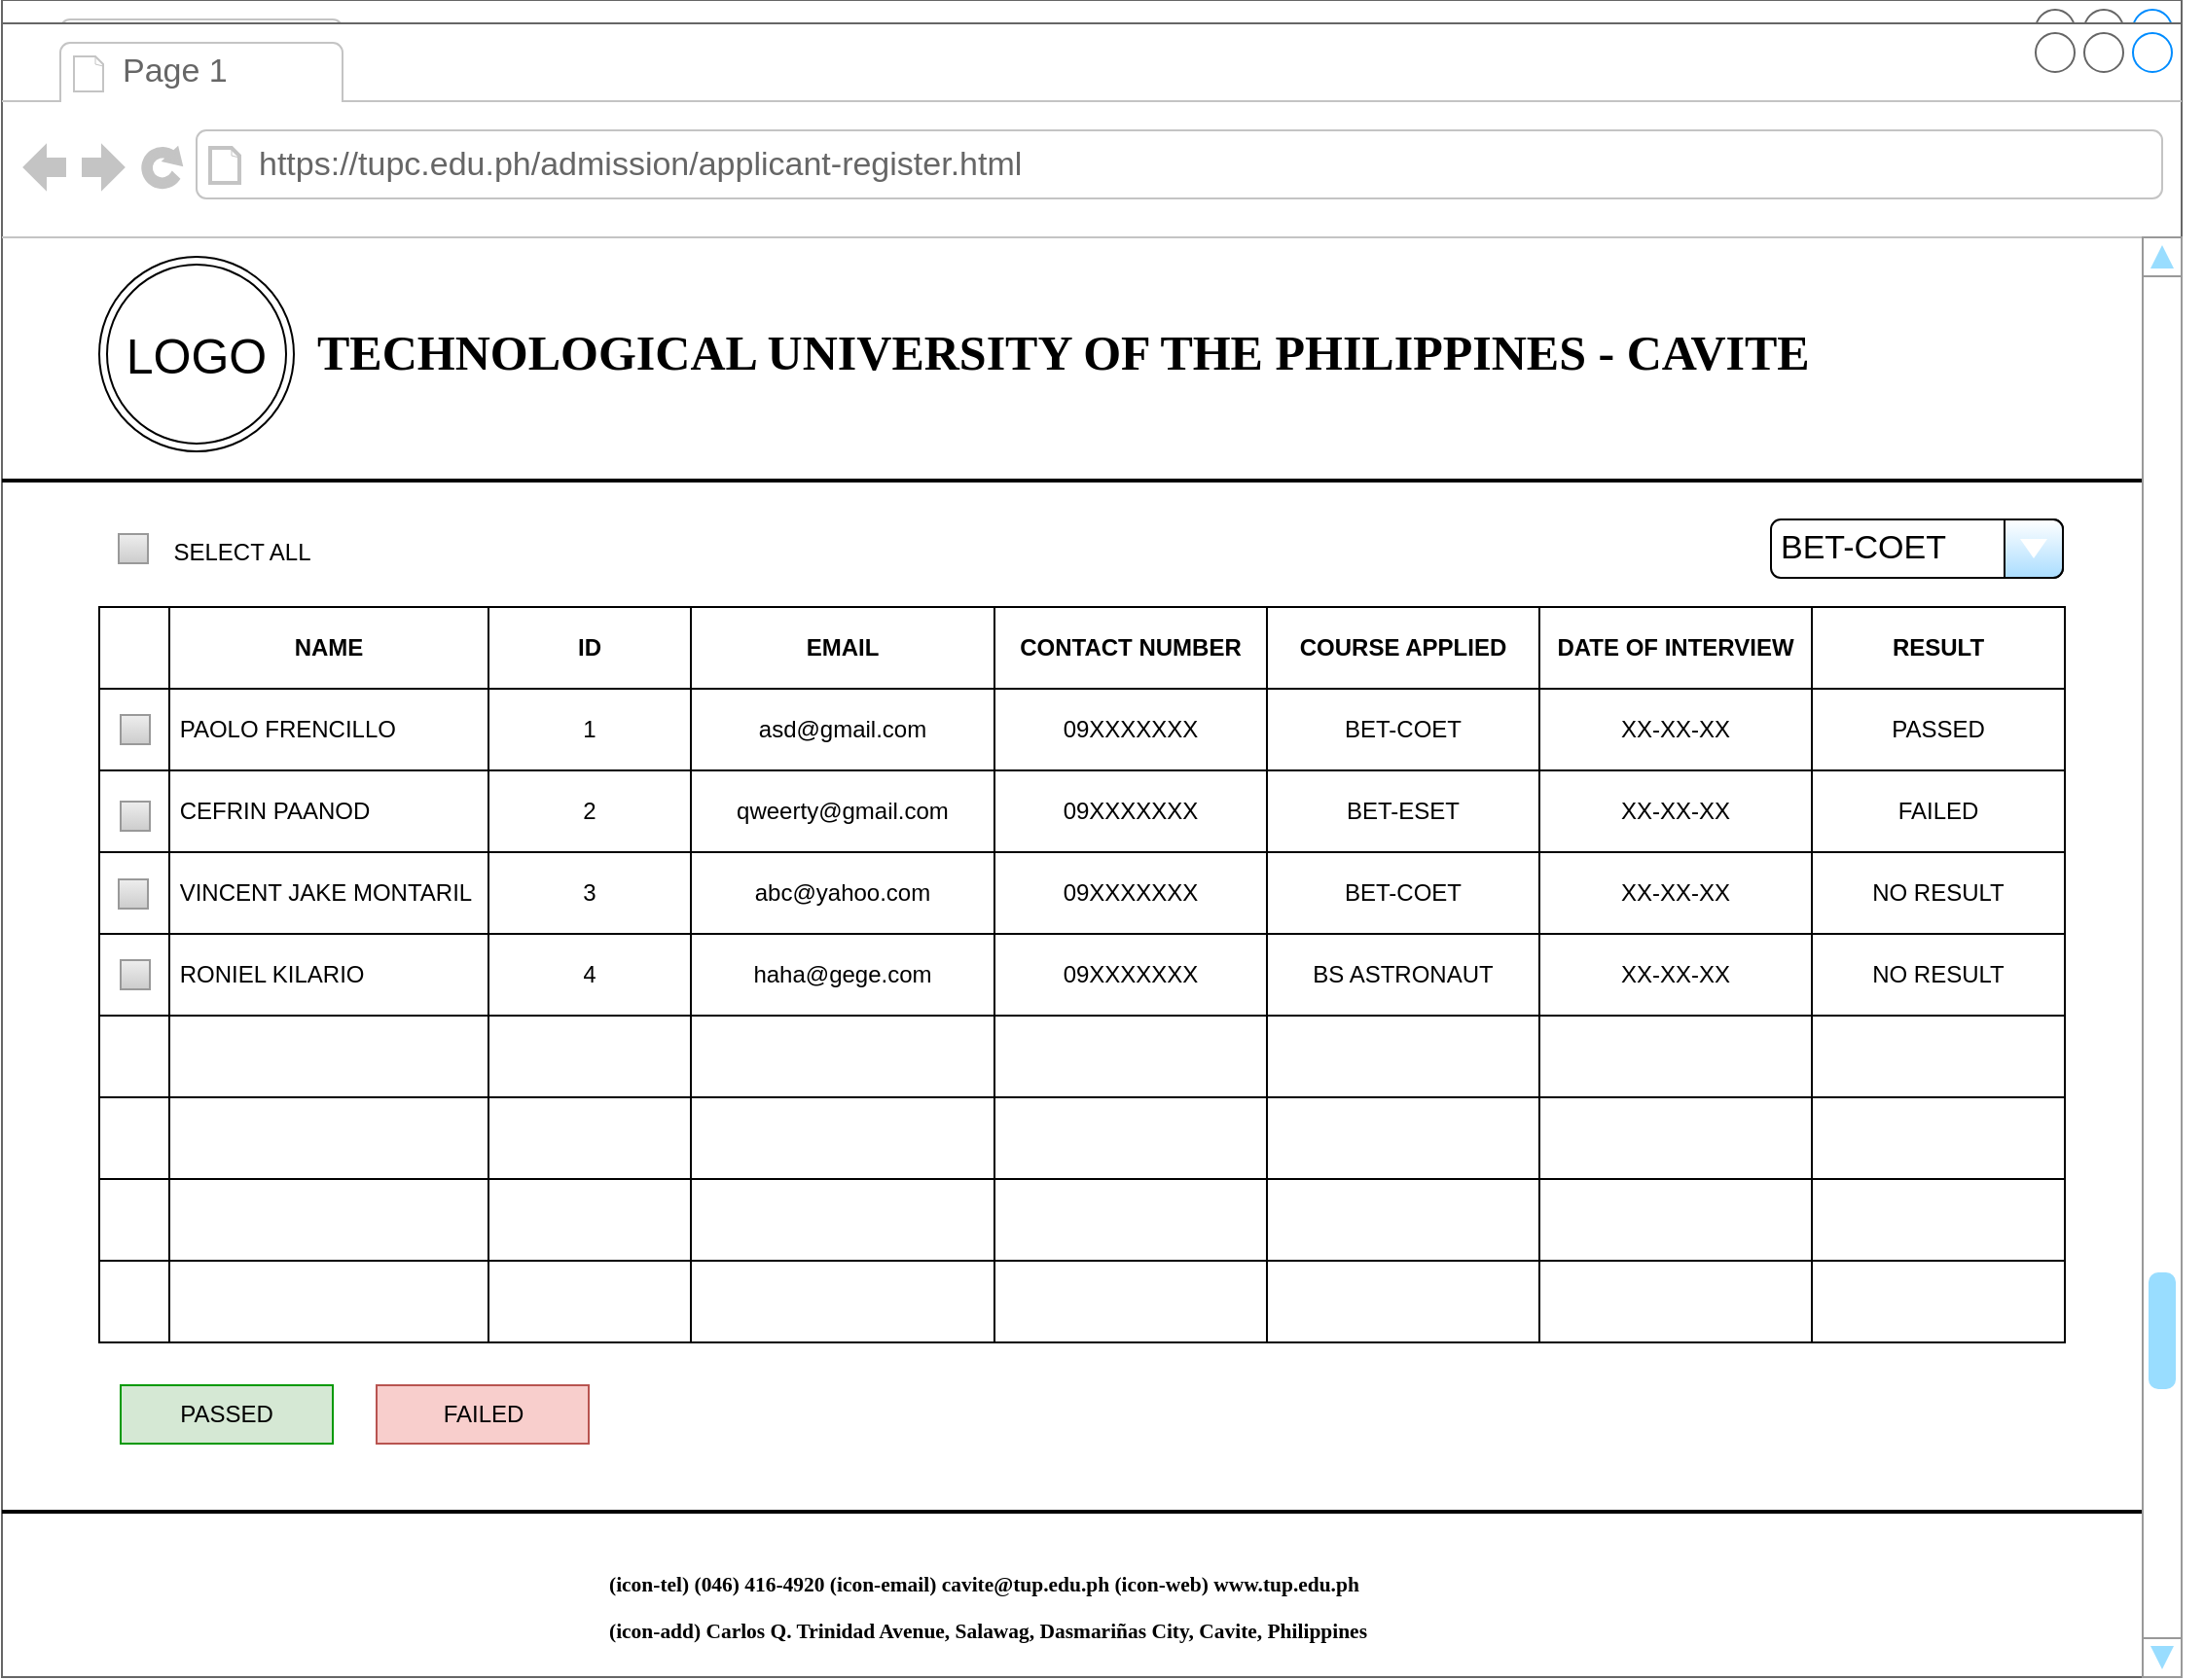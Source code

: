<mxfile version="15.5.8" type="device"><diagram name="Page-1" id="03018318-947c-dd8e-b7a3-06fadd420f32"><mxGraphModel dx="2202" dy="582" grid="1" gridSize="10" guides="1" tooltips="1" connect="1" arrows="1" fold="1" page="1" pageScale="1" pageWidth="1100" pageHeight="850" background="none" math="0" shadow="0"><root><mxCell id="0"/><mxCell id="1" parent="0"/><mxCell id="jKOx8MgDiJnZx1pA27ru-1" value="" style="strokeWidth=1;shadow=0;dashed=0;align=center;html=1;shape=mxgraph.mockup.containers.browserWindow;rSize=0;strokeColor=none;strokeColor2=#008cff;strokeColor3=#c4c4c4;mainText=,;recursiveResize=0;fontSize=25;fillColor=none;" parent="1" vertex="1"><mxGeometry width="1120" height="862" as="geometry"/></mxCell><mxCell id="jKOx8MgDiJnZx1pA27ru-2" value="" style="line;strokeWidth=2;html=1;fontSize=25;" parent="jKOx8MgDiJnZx1pA27ru-1" vertex="1"><mxGeometry y="760" width="1100" height="10" as="geometry"/></mxCell><mxCell id="jKOx8MgDiJnZx1pA27ru-3" value="Page 1" style="strokeWidth=1;shadow=0;dashed=0;align=center;html=1;shape=mxgraph.mockup.containers.anchor;fontSize=17;fontColor=#666666;align=left;" parent="jKOx8MgDiJnZx1pA27ru-1" vertex="1"><mxGeometry x="60" y="12" width="110" height="26" as="geometry"/></mxCell><mxCell id="jKOx8MgDiJnZx1pA27ru-4" value="https://tupc.edu.ph/admission/applicant-register.html" style="strokeWidth=1;shadow=0;dashed=0;align=center;html=1;shape=mxgraph.mockup.containers.anchor;rSize=0;fontSize=17;fontColor=#666666;align=left;" parent="jKOx8MgDiJnZx1pA27ru-1" vertex="1"><mxGeometry x="130" y="60" width="250" height="26" as="geometry"/></mxCell><mxCell id="jKOx8MgDiJnZx1pA27ru-5" value="&lt;h1&gt;&lt;b&gt;&lt;font style=&quot;font-size: 25px&quot;&gt;TECHNOLOGICAL UNIVERSITY OF THE PHILIPPINES - CAVITE&lt;/font&gt;&lt;/b&gt;&lt;/h1&gt;" style="text;html=1;points=[];align=left;verticalAlign=top;spacingTop=-4;fontSize=14;fontFamily=Verdana" parent="jKOx8MgDiJnZx1pA27ru-1" vertex="1"><mxGeometry x="160" y="130" width="540" height="60" as="geometry"/></mxCell><mxCell id="jKOx8MgDiJnZx1pA27ru-6" value="LOGO" style="ellipse;shape=doubleEllipse;whiteSpace=wrap;html=1;fontSize=25;" parent="jKOx8MgDiJnZx1pA27ru-1" vertex="1"><mxGeometry x="50" y="120" width="100" height="100" as="geometry"/></mxCell><mxCell id="jKOx8MgDiJnZx1pA27ru-8" value="" style="line;strokeWidth=2;html=1;fontSize=25;" parent="jKOx8MgDiJnZx1pA27ru-1" vertex="1"><mxGeometry y="230" width="1100" height="10" as="geometry"/></mxCell><mxCell id="jKOx8MgDiJnZx1pA27ru-9" value="" style="verticalLabelPosition=bottom;shadow=0;dashed=0;align=center;html=1;verticalAlign=top;strokeWidth=1;shape=mxgraph.mockup.navigation.scrollBar;strokeColor=#999999;barPos=20;fillColor2=#99ddff;strokeColor2=none;direction=north;fontSize=25;" parent="jKOx8MgDiJnZx1pA27ru-1" vertex="1"><mxGeometry x="1100" y="110" width="30" height="740" as="geometry"/></mxCell><mxCell id="jKOx8MgDiJnZx1pA27ru-27" value="&lt;span style=&quot;font-family: &amp;#34;euphemia&amp;#34; ; font-size: 10.72px ; font-weight: 700&quot;&gt;(icon-tel) (046) 416-4920 (icon-email) cavite@tup.edu.ph (icon-web) www.tup.edu.ph&lt;br&gt;&lt;/span&gt;&lt;span style=&quot;font-family: &amp;#34;euphemia&amp;#34; ; font-size: 10.72px ; font-weight: 700&quot;&gt;(icon-add) Carlos Q. Trinidad Avenue, Salawag, Dasmariñas City, Cavite, Philippines&lt;/span&gt;&lt;span style=&quot;font-family: &amp;#34;euphemia&amp;#34; ; font-size: 10.72px ; font-weight: 700&quot;&gt;&lt;br&gt;&lt;/span&gt;" style="rounded=0;whiteSpace=wrap;html=1;fontSize=20;strokeWidth=1;fillColor=none;align=left;verticalAlign=top;strokeColor=none;" parent="jKOx8MgDiJnZx1pA27ru-1" vertex="1"><mxGeometry x="310" y="780" width="480" height="60" as="geometry"/></mxCell><mxCell id="7ib71Nidem4NqmsdStW_-4" value="" style="rounded=0;whiteSpace=wrap;html=1;" parent="jKOx8MgDiJnZx1pA27ru-1" vertex="1"><mxGeometry x="50" y="260" width="25" height="20" as="geometry"/></mxCell><mxCell id="7ib71Nidem4NqmsdStW_-6" value="" style="shape=table;html=1;whiteSpace=wrap;startSize=0;container=1;collapsible=0;childLayout=tableLayout;" parent="jKOx8MgDiJnZx1pA27ru-1" vertex="1"><mxGeometry x="50" y="300" width="1010" height="378" as="geometry"/></mxCell><mxCell id="7ib71Nidem4NqmsdStW_-7" value="" style="shape=partialRectangle;html=1;whiteSpace=wrap;collapsible=0;dropTarget=0;pointerEvents=0;fillColor=none;top=0;left=0;bottom=0;right=0;points=[[0,0.5],[1,0.5]];portConstraint=eastwest;" parent="7ib71Nidem4NqmsdStW_-6" vertex="1"><mxGeometry width="1010" height="42" as="geometry"/></mxCell><mxCell id="7ib71Nidem4NqmsdStW_-84" style="shape=partialRectangle;html=1;whiteSpace=wrap;connectable=0;fillColor=none;top=0;left=0;bottom=0;right=0;overflow=hidden;pointerEvents=1;" parent="7ib71Nidem4NqmsdStW_-7" vertex="1"><mxGeometry width="36" height="42" as="geometry"><mxRectangle width="36" height="42" as="alternateBounds"/></mxGeometry></mxCell><mxCell id="7ib71Nidem4NqmsdStW_-8" value="&lt;b&gt;NAME&lt;/b&gt;" style="shape=partialRectangle;html=1;whiteSpace=wrap;connectable=0;fillColor=none;top=0;left=0;bottom=0;right=0;overflow=hidden;pointerEvents=1;" parent="7ib71Nidem4NqmsdStW_-7" vertex="1"><mxGeometry x="36" width="144" height="42" as="geometry"><mxRectangle width="144" height="42" as="alternateBounds"/></mxGeometry></mxCell><mxCell id="7ib71Nidem4NqmsdStW_-9" value="&lt;b&gt;ID&lt;/b&gt;" style="shape=partialRectangle;html=1;whiteSpace=wrap;connectable=0;fillColor=none;top=0;left=0;bottom=0;right=0;overflow=hidden;pointerEvents=1;" parent="7ib71Nidem4NqmsdStW_-7" vertex="1"><mxGeometry x="180" width="124" height="42" as="geometry"><mxRectangle width="124" height="42" as="alternateBounds"/></mxGeometry></mxCell><mxCell id="7ib71Nidem4NqmsdStW_-10" value="&lt;b&gt;EMAIL&lt;/b&gt;" style="shape=partialRectangle;html=1;whiteSpace=wrap;connectable=0;fillColor=none;top=0;left=0;bottom=0;right=0;overflow=hidden;pointerEvents=1;" parent="7ib71Nidem4NqmsdStW_-7" vertex="1"><mxGeometry x="304" width="134" height="42" as="geometry"><mxRectangle width="134" height="42" as="alternateBounds"/></mxGeometry></mxCell><mxCell id="7ib71Nidem4NqmsdStW_-19" value="&lt;b&gt;CONTACT NUMBER&lt;/b&gt;" style="shape=partialRectangle;html=1;whiteSpace=wrap;connectable=0;fillColor=none;top=0;left=0;bottom=0;right=0;overflow=hidden;pointerEvents=1;" parent="7ib71Nidem4NqmsdStW_-7" vertex="1"><mxGeometry x="438" width="142" height="42" as="geometry"><mxRectangle width="142" height="42" as="alternateBounds"/></mxGeometry></mxCell><mxCell id="7ib71Nidem4NqmsdStW_-22" value="&lt;b&gt;COURSE APPLIED&lt;/b&gt;" style="shape=partialRectangle;html=1;whiteSpace=wrap;connectable=0;fillColor=none;top=0;left=0;bottom=0;right=0;overflow=hidden;pointerEvents=1;" parent="7ib71Nidem4NqmsdStW_-7" vertex="1"><mxGeometry x="580" width="143" height="42" as="geometry"><mxRectangle width="143" height="42" as="alternateBounds"/></mxGeometry></mxCell><mxCell id="7ib71Nidem4NqmsdStW_-25" value="&lt;b&gt;DATE OF INTERVIEW&lt;/b&gt;" style="shape=partialRectangle;html=1;whiteSpace=wrap;connectable=0;fillColor=none;top=0;left=0;bottom=0;right=0;overflow=hidden;pointerEvents=1;" parent="7ib71Nidem4NqmsdStW_-7" vertex="1"><mxGeometry x="723" width="143" height="42" as="geometry"><mxRectangle width="143" height="42" as="alternateBounds"/></mxGeometry></mxCell><mxCell id="7ib71Nidem4NqmsdStW_-28" value="&lt;b&gt;RESULT&lt;/b&gt;" style="shape=partialRectangle;html=1;whiteSpace=wrap;connectable=0;fillColor=none;top=0;left=0;bottom=0;right=0;overflow=hidden;pointerEvents=1;" parent="7ib71Nidem4NqmsdStW_-7" vertex="1"><mxGeometry x="866" width="144" height="42" as="geometry"><mxRectangle width="144" height="42" as="alternateBounds"/></mxGeometry></mxCell><mxCell id="7ib71Nidem4NqmsdStW_-11" value="" style="shape=partialRectangle;html=1;whiteSpace=wrap;collapsible=0;dropTarget=0;pointerEvents=0;fillColor=none;top=0;left=0;bottom=0;right=0;points=[[0,0.5],[1,0.5]];portConstraint=eastwest;" parent="7ib71Nidem4NqmsdStW_-6" vertex="1"><mxGeometry y="42" width="1010" height="42" as="geometry"/></mxCell><mxCell id="7ib71Nidem4NqmsdStW_-85" style="shape=partialRectangle;html=1;whiteSpace=wrap;connectable=0;fillColor=none;top=0;left=0;bottom=0;right=0;overflow=hidden;pointerEvents=1;align=left;" parent="7ib71Nidem4NqmsdStW_-11" vertex="1"><mxGeometry width="36" height="42" as="geometry"><mxRectangle width="36" height="42" as="alternateBounds"/></mxGeometry></mxCell><mxCell id="7ib71Nidem4NqmsdStW_-12" value="&amp;nbsp;PAOLO FRENCILLO" style="shape=partialRectangle;html=1;whiteSpace=wrap;connectable=0;fillColor=none;top=0;left=0;bottom=0;right=0;overflow=hidden;pointerEvents=1;align=left;" parent="7ib71Nidem4NqmsdStW_-11" vertex="1"><mxGeometry x="36" width="144" height="42" as="geometry"><mxRectangle width="144" height="42" as="alternateBounds"/></mxGeometry></mxCell><mxCell id="7ib71Nidem4NqmsdStW_-13" value="1" style="shape=partialRectangle;html=1;whiteSpace=wrap;connectable=0;fillColor=none;top=0;left=0;bottom=0;right=0;overflow=hidden;pointerEvents=1;" parent="7ib71Nidem4NqmsdStW_-11" vertex="1"><mxGeometry x="180" width="124" height="42" as="geometry"><mxRectangle width="124" height="42" as="alternateBounds"/></mxGeometry></mxCell><mxCell id="7ib71Nidem4NqmsdStW_-14" value="asd@gmail.com" style="shape=partialRectangle;html=1;whiteSpace=wrap;connectable=0;fillColor=none;top=0;left=0;bottom=0;right=0;overflow=hidden;pointerEvents=1;" parent="7ib71Nidem4NqmsdStW_-11" vertex="1"><mxGeometry x="304" width="134" height="42" as="geometry"><mxRectangle width="134" height="42" as="alternateBounds"/></mxGeometry></mxCell><mxCell id="7ib71Nidem4NqmsdStW_-20" value="09XXXXXXX" style="shape=partialRectangle;html=1;whiteSpace=wrap;connectable=0;fillColor=none;top=0;left=0;bottom=0;right=0;overflow=hidden;pointerEvents=1;" parent="7ib71Nidem4NqmsdStW_-11" vertex="1"><mxGeometry x="438" width="142" height="42" as="geometry"><mxRectangle width="142" height="42" as="alternateBounds"/></mxGeometry></mxCell><mxCell id="7ib71Nidem4NqmsdStW_-23" value="BET-COET" style="shape=partialRectangle;html=1;whiteSpace=wrap;connectable=0;fillColor=none;top=0;left=0;bottom=0;right=0;overflow=hidden;pointerEvents=1;" parent="7ib71Nidem4NqmsdStW_-11" vertex="1"><mxGeometry x="580" width="143" height="42" as="geometry"><mxRectangle width="143" height="42" as="alternateBounds"/></mxGeometry></mxCell><mxCell id="7ib71Nidem4NqmsdStW_-26" value="XX-XX-XX" style="shape=partialRectangle;html=1;whiteSpace=wrap;connectable=0;fillColor=none;top=0;left=0;bottom=0;right=0;overflow=hidden;pointerEvents=1;" parent="7ib71Nidem4NqmsdStW_-11" vertex="1"><mxGeometry x="723" width="143" height="42" as="geometry"><mxRectangle width="143" height="42" as="alternateBounds"/></mxGeometry></mxCell><mxCell id="7ib71Nidem4NqmsdStW_-29" value="PASSED" style="shape=partialRectangle;html=1;whiteSpace=wrap;connectable=0;fillColor=none;top=0;left=0;bottom=0;right=0;overflow=hidden;pointerEvents=1;" parent="7ib71Nidem4NqmsdStW_-11" vertex="1"><mxGeometry x="866" width="144" height="42" as="geometry"><mxRectangle width="144" height="42" as="alternateBounds"/></mxGeometry></mxCell><mxCell id="7ib71Nidem4NqmsdStW_-15" value="" style="shape=partialRectangle;html=1;whiteSpace=wrap;collapsible=0;dropTarget=0;pointerEvents=0;fillColor=none;top=0;left=0;bottom=0;right=0;points=[[0,0.5],[1,0.5]];portConstraint=eastwest;" parent="7ib71Nidem4NqmsdStW_-6" vertex="1"><mxGeometry y="84" width="1010" height="42" as="geometry"/></mxCell><mxCell id="7ib71Nidem4NqmsdStW_-86" style="shape=partialRectangle;html=1;whiteSpace=wrap;connectable=0;fillColor=none;top=0;left=0;bottom=0;right=0;overflow=hidden;pointerEvents=1;align=left;" parent="7ib71Nidem4NqmsdStW_-15" vertex="1"><mxGeometry width="36" height="42" as="geometry"><mxRectangle width="36" height="42" as="alternateBounds"/></mxGeometry></mxCell><mxCell id="7ib71Nidem4NqmsdStW_-16" value="&amp;nbsp;CEFRIN PAANOD" style="shape=partialRectangle;html=1;whiteSpace=wrap;connectable=0;fillColor=none;top=0;left=0;bottom=0;right=0;overflow=hidden;pointerEvents=1;align=left;" parent="7ib71Nidem4NqmsdStW_-15" vertex="1"><mxGeometry x="36" width="144" height="42" as="geometry"><mxRectangle width="144" height="42" as="alternateBounds"/></mxGeometry></mxCell><mxCell id="7ib71Nidem4NqmsdStW_-17" value="2" style="shape=partialRectangle;html=1;whiteSpace=wrap;connectable=0;fillColor=none;top=0;left=0;bottom=0;right=0;overflow=hidden;pointerEvents=1;" parent="7ib71Nidem4NqmsdStW_-15" vertex="1"><mxGeometry x="180" width="124" height="42" as="geometry"><mxRectangle width="124" height="42" as="alternateBounds"/></mxGeometry></mxCell><mxCell id="7ib71Nidem4NqmsdStW_-18" value="qweerty@gmail.com" style="shape=partialRectangle;html=1;whiteSpace=wrap;connectable=0;fillColor=none;top=0;left=0;bottom=0;right=0;overflow=hidden;pointerEvents=1;" parent="7ib71Nidem4NqmsdStW_-15" vertex="1"><mxGeometry x="304" width="134" height="42" as="geometry"><mxRectangle width="134" height="42" as="alternateBounds"/></mxGeometry></mxCell><mxCell id="7ib71Nidem4NqmsdStW_-21" value="09XXXXXXX" style="shape=partialRectangle;html=1;whiteSpace=wrap;connectable=0;fillColor=none;top=0;left=0;bottom=0;right=0;overflow=hidden;pointerEvents=1;" parent="7ib71Nidem4NqmsdStW_-15" vertex="1"><mxGeometry x="438" width="142" height="42" as="geometry"><mxRectangle width="142" height="42" as="alternateBounds"/></mxGeometry></mxCell><mxCell id="7ib71Nidem4NqmsdStW_-24" value="BET-ESET" style="shape=partialRectangle;html=1;whiteSpace=wrap;connectable=0;fillColor=none;top=0;left=0;bottom=0;right=0;overflow=hidden;pointerEvents=1;" parent="7ib71Nidem4NqmsdStW_-15" vertex="1"><mxGeometry x="580" width="143" height="42" as="geometry"><mxRectangle width="143" height="42" as="alternateBounds"/></mxGeometry></mxCell><mxCell id="7ib71Nidem4NqmsdStW_-27" value="XX-XX-XX" style="shape=partialRectangle;html=1;whiteSpace=wrap;connectable=0;fillColor=none;top=0;left=0;bottom=0;right=0;overflow=hidden;pointerEvents=1;" parent="7ib71Nidem4NqmsdStW_-15" vertex="1"><mxGeometry x="723" width="143" height="42" as="geometry"><mxRectangle width="143" height="42" as="alternateBounds"/></mxGeometry></mxCell><mxCell id="7ib71Nidem4NqmsdStW_-30" value="FAILED" style="shape=partialRectangle;html=1;whiteSpace=wrap;connectable=0;fillColor=none;top=0;left=0;bottom=0;right=0;overflow=hidden;pointerEvents=1;" parent="7ib71Nidem4NqmsdStW_-15" vertex="1"><mxGeometry x="866" width="144" height="42" as="geometry"><mxRectangle width="144" height="42" as="alternateBounds"/></mxGeometry></mxCell><mxCell id="7ib71Nidem4NqmsdStW_-31" style="shape=partialRectangle;html=1;whiteSpace=wrap;collapsible=0;dropTarget=0;pointerEvents=0;fillColor=none;top=0;left=0;bottom=0;right=0;points=[[0,0.5],[1,0.5]];portConstraint=eastwest;" parent="7ib71Nidem4NqmsdStW_-6" vertex="1"><mxGeometry y="126" width="1010" height="42" as="geometry"/></mxCell><mxCell id="7ib71Nidem4NqmsdStW_-87" style="shape=partialRectangle;html=1;whiteSpace=wrap;connectable=0;fillColor=none;top=0;left=0;bottom=0;right=0;overflow=hidden;pointerEvents=1;align=left;" parent="7ib71Nidem4NqmsdStW_-31" vertex="1"><mxGeometry width="36" height="42" as="geometry"><mxRectangle width="36" height="42" as="alternateBounds"/></mxGeometry></mxCell><mxCell id="7ib71Nidem4NqmsdStW_-32" value="&amp;nbsp;VINCENT JAKE MONTARIL" style="shape=partialRectangle;html=1;whiteSpace=wrap;connectable=0;fillColor=none;top=0;left=0;bottom=0;right=0;overflow=hidden;pointerEvents=1;align=left;" parent="7ib71Nidem4NqmsdStW_-31" vertex="1"><mxGeometry x="36" width="144" height="42" as="geometry"><mxRectangle width="144" height="42" as="alternateBounds"/></mxGeometry></mxCell><mxCell id="7ib71Nidem4NqmsdStW_-33" value="3" style="shape=partialRectangle;html=1;whiteSpace=wrap;connectable=0;fillColor=none;top=0;left=0;bottom=0;right=0;overflow=hidden;pointerEvents=1;" parent="7ib71Nidem4NqmsdStW_-31" vertex="1"><mxGeometry x="180" width="124" height="42" as="geometry"><mxRectangle width="124" height="42" as="alternateBounds"/></mxGeometry></mxCell><mxCell id="7ib71Nidem4NqmsdStW_-34" value="abc@yahoo.com" style="shape=partialRectangle;html=1;whiteSpace=wrap;connectable=0;fillColor=none;top=0;left=0;bottom=0;right=0;overflow=hidden;pointerEvents=1;" parent="7ib71Nidem4NqmsdStW_-31" vertex="1"><mxGeometry x="304" width="134" height="42" as="geometry"><mxRectangle width="134" height="42" as="alternateBounds"/></mxGeometry></mxCell><mxCell id="7ib71Nidem4NqmsdStW_-35" value="09XXXXXXX" style="shape=partialRectangle;html=1;whiteSpace=wrap;connectable=0;fillColor=none;top=0;left=0;bottom=0;right=0;overflow=hidden;pointerEvents=1;" parent="7ib71Nidem4NqmsdStW_-31" vertex="1"><mxGeometry x="438" width="142" height="42" as="geometry"><mxRectangle width="142" height="42" as="alternateBounds"/></mxGeometry></mxCell><mxCell id="7ib71Nidem4NqmsdStW_-36" value="BET-COET" style="shape=partialRectangle;html=1;whiteSpace=wrap;connectable=0;fillColor=none;top=0;left=0;bottom=0;right=0;overflow=hidden;pointerEvents=1;" parent="7ib71Nidem4NqmsdStW_-31" vertex="1"><mxGeometry x="580" width="143" height="42" as="geometry"><mxRectangle width="143" height="42" as="alternateBounds"/></mxGeometry></mxCell><mxCell id="7ib71Nidem4NqmsdStW_-37" value="&lt;span&gt;XX-XX-XX&lt;/span&gt;" style="shape=partialRectangle;html=1;whiteSpace=wrap;connectable=0;fillColor=none;top=0;left=0;bottom=0;right=0;overflow=hidden;pointerEvents=1;" parent="7ib71Nidem4NqmsdStW_-31" vertex="1"><mxGeometry x="723" width="143" height="42" as="geometry"><mxRectangle width="143" height="42" as="alternateBounds"/></mxGeometry></mxCell><mxCell id="7ib71Nidem4NqmsdStW_-38" value="NO RESULT" style="shape=partialRectangle;html=1;whiteSpace=wrap;connectable=0;fillColor=none;top=0;left=0;bottom=0;right=0;overflow=hidden;pointerEvents=1;" parent="7ib71Nidem4NqmsdStW_-31" vertex="1"><mxGeometry x="866" width="144" height="42" as="geometry"><mxRectangle width="144" height="42" as="alternateBounds"/></mxGeometry></mxCell><mxCell id="7ib71Nidem4NqmsdStW_-39" style="shape=partialRectangle;html=1;whiteSpace=wrap;collapsible=0;dropTarget=0;pointerEvents=0;fillColor=none;top=0;left=0;bottom=0;right=0;points=[[0,0.5],[1,0.5]];portConstraint=eastwest;" parent="7ib71Nidem4NqmsdStW_-6" vertex="1"><mxGeometry y="168" width="1010" height="42" as="geometry"/></mxCell><mxCell id="7ib71Nidem4NqmsdStW_-88" style="shape=partialRectangle;html=1;whiteSpace=wrap;connectable=0;fillColor=none;top=0;left=0;bottom=0;right=0;overflow=hidden;pointerEvents=1;" parent="7ib71Nidem4NqmsdStW_-39" vertex="1"><mxGeometry width="36" height="42" as="geometry"><mxRectangle width="36" height="42" as="alternateBounds"/></mxGeometry></mxCell><mxCell id="7ib71Nidem4NqmsdStW_-40" style="shape=partialRectangle;html=1;whiteSpace=wrap;connectable=0;fillColor=none;top=0;left=0;bottom=0;right=0;overflow=hidden;pointerEvents=1;" parent="7ib71Nidem4NqmsdStW_-39" vertex="1"><mxGeometry x="36" width="144" height="42" as="geometry"><mxRectangle width="144" height="42" as="alternateBounds"/></mxGeometry></mxCell><mxCell id="7ib71Nidem4NqmsdStW_-41" style="shape=partialRectangle;html=1;whiteSpace=wrap;connectable=0;fillColor=none;top=0;left=0;bottom=0;right=0;overflow=hidden;pointerEvents=1;" parent="7ib71Nidem4NqmsdStW_-39" vertex="1"><mxGeometry x="180" width="124" height="42" as="geometry"><mxRectangle width="124" height="42" as="alternateBounds"/></mxGeometry></mxCell><mxCell id="7ib71Nidem4NqmsdStW_-42" style="shape=partialRectangle;html=1;whiteSpace=wrap;connectable=0;fillColor=none;top=0;left=0;bottom=0;right=0;overflow=hidden;pointerEvents=1;" parent="7ib71Nidem4NqmsdStW_-39" vertex="1"><mxGeometry x="304" width="134" height="42" as="geometry"><mxRectangle width="134" height="42" as="alternateBounds"/></mxGeometry></mxCell><mxCell id="7ib71Nidem4NqmsdStW_-43" style="shape=partialRectangle;html=1;whiteSpace=wrap;connectable=0;fillColor=none;top=0;left=0;bottom=0;right=0;overflow=hidden;pointerEvents=1;" parent="7ib71Nidem4NqmsdStW_-39" vertex="1"><mxGeometry x="438" width="142" height="42" as="geometry"><mxRectangle width="142" height="42" as="alternateBounds"/></mxGeometry></mxCell><mxCell id="7ib71Nidem4NqmsdStW_-44" style="shape=partialRectangle;html=1;whiteSpace=wrap;connectable=0;fillColor=none;top=0;left=0;bottom=0;right=0;overflow=hidden;pointerEvents=1;" parent="7ib71Nidem4NqmsdStW_-39" vertex="1"><mxGeometry x="580" width="143" height="42" as="geometry"><mxRectangle width="143" height="42" as="alternateBounds"/></mxGeometry></mxCell><mxCell id="7ib71Nidem4NqmsdStW_-45" style="shape=partialRectangle;html=1;whiteSpace=wrap;connectable=0;fillColor=none;top=0;left=0;bottom=0;right=0;overflow=hidden;pointerEvents=1;" parent="7ib71Nidem4NqmsdStW_-39" vertex="1"><mxGeometry x="723" width="143" height="42" as="geometry"><mxRectangle width="143" height="42" as="alternateBounds"/></mxGeometry></mxCell><mxCell id="7ib71Nidem4NqmsdStW_-46" style="shape=partialRectangle;html=1;whiteSpace=wrap;connectable=0;fillColor=none;top=0;left=0;bottom=0;right=0;overflow=hidden;pointerEvents=1;" parent="7ib71Nidem4NqmsdStW_-39" vertex="1"><mxGeometry x="866" width="144" height="42" as="geometry"><mxRectangle width="144" height="42" as="alternateBounds"/></mxGeometry></mxCell><mxCell id="7ib71Nidem4NqmsdStW_-47" style="shape=partialRectangle;html=1;whiteSpace=wrap;collapsible=0;dropTarget=0;pointerEvents=0;fillColor=none;top=0;left=0;bottom=0;right=0;points=[[0,0.5],[1,0.5]];portConstraint=eastwest;" parent="7ib71Nidem4NqmsdStW_-6" vertex="1"><mxGeometry y="210" width="1010" height="42" as="geometry"/></mxCell><mxCell id="7ib71Nidem4NqmsdStW_-89" style="shape=partialRectangle;html=1;whiteSpace=wrap;connectable=0;fillColor=none;top=0;left=0;bottom=0;right=0;overflow=hidden;pointerEvents=1;" parent="7ib71Nidem4NqmsdStW_-47" vertex="1"><mxGeometry width="36" height="42" as="geometry"><mxRectangle width="36" height="42" as="alternateBounds"/></mxGeometry></mxCell><mxCell id="7ib71Nidem4NqmsdStW_-48" style="shape=partialRectangle;html=1;whiteSpace=wrap;connectable=0;fillColor=none;top=0;left=0;bottom=0;right=0;overflow=hidden;pointerEvents=1;" parent="7ib71Nidem4NqmsdStW_-47" vertex="1"><mxGeometry x="36" width="144" height="42" as="geometry"><mxRectangle width="144" height="42" as="alternateBounds"/></mxGeometry></mxCell><mxCell id="7ib71Nidem4NqmsdStW_-49" style="shape=partialRectangle;html=1;whiteSpace=wrap;connectable=0;fillColor=none;top=0;left=0;bottom=0;right=0;overflow=hidden;pointerEvents=1;" parent="7ib71Nidem4NqmsdStW_-47" vertex="1"><mxGeometry x="180" width="124" height="42" as="geometry"><mxRectangle width="124" height="42" as="alternateBounds"/></mxGeometry></mxCell><mxCell id="7ib71Nidem4NqmsdStW_-50" style="shape=partialRectangle;html=1;whiteSpace=wrap;connectable=0;fillColor=none;top=0;left=0;bottom=0;right=0;overflow=hidden;pointerEvents=1;" parent="7ib71Nidem4NqmsdStW_-47" vertex="1"><mxGeometry x="304" width="134" height="42" as="geometry"><mxRectangle width="134" height="42" as="alternateBounds"/></mxGeometry></mxCell><mxCell id="7ib71Nidem4NqmsdStW_-51" style="shape=partialRectangle;html=1;whiteSpace=wrap;connectable=0;fillColor=none;top=0;left=0;bottom=0;right=0;overflow=hidden;pointerEvents=1;" parent="7ib71Nidem4NqmsdStW_-47" vertex="1"><mxGeometry x="438" width="142" height="42" as="geometry"><mxRectangle width="142" height="42" as="alternateBounds"/></mxGeometry></mxCell><mxCell id="7ib71Nidem4NqmsdStW_-52" style="shape=partialRectangle;html=1;whiteSpace=wrap;connectable=0;fillColor=none;top=0;left=0;bottom=0;right=0;overflow=hidden;pointerEvents=1;" parent="7ib71Nidem4NqmsdStW_-47" vertex="1"><mxGeometry x="580" width="143" height="42" as="geometry"><mxRectangle width="143" height="42" as="alternateBounds"/></mxGeometry></mxCell><mxCell id="7ib71Nidem4NqmsdStW_-53" style="shape=partialRectangle;html=1;whiteSpace=wrap;connectable=0;fillColor=none;top=0;left=0;bottom=0;right=0;overflow=hidden;pointerEvents=1;" parent="7ib71Nidem4NqmsdStW_-47" vertex="1"><mxGeometry x="723" width="143" height="42" as="geometry"><mxRectangle width="143" height="42" as="alternateBounds"/></mxGeometry></mxCell><mxCell id="7ib71Nidem4NqmsdStW_-54" style="shape=partialRectangle;html=1;whiteSpace=wrap;connectable=0;fillColor=none;top=0;left=0;bottom=0;right=0;overflow=hidden;pointerEvents=1;" parent="7ib71Nidem4NqmsdStW_-47" vertex="1"><mxGeometry x="866" width="144" height="42" as="geometry"><mxRectangle width="144" height="42" as="alternateBounds"/></mxGeometry></mxCell><mxCell id="7ib71Nidem4NqmsdStW_-55" style="shape=partialRectangle;html=1;whiteSpace=wrap;collapsible=0;dropTarget=0;pointerEvents=0;fillColor=none;top=0;left=0;bottom=0;right=0;points=[[0,0.5],[1,0.5]];portConstraint=eastwest;" parent="7ib71Nidem4NqmsdStW_-6" vertex="1"><mxGeometry y="252" width="1010" height="42" as="geometry"/></mxCell><mxCell id="7ib71Nidem4NqmsdStW_-90" style="shape=partialRectangle;html=1;whiteSpace=wrap;connectable=0;fillColor=none;top=0;left=0;bottom=0;right=0;overflow=hidden;pointerEvents=1;" parent="7ib71Nidem4NqmsdStW_-55" vertex="1"><mxGeometry width="36" height="42" as="geometry"><mxRectangle width="36" height="42" as="alternateBounds"/></mxGeometry></mxCell><mxCell id="7ib71Nidem4NqmsdStW_-56" style="shape=partialRectangle;html=1;whiteSpace=wrap;connectable=0;fillColor=none;top=0;left=0;bottom=0;right=0;overflow=hidden;pointerEvents=1;" parent="7ib71Nidem4NqmsdStW_-55" vertex="1"><mxGeometry x="36" width="144" height="42" as="geometry"><mxRectangle width="144" height="42" as="alternateBounds"/></mxGeometry></mxCell><mxCell id="7ib71Nidem4NqmsdStW_-57" style="shape=partialRectangle;html=1;whiteSpace=wrap;connectable=0;fillColor=none;top=0;left=0;bottom=0;right=0;overflow=hidden;pointerEvents=1;" parent="7ib71Nidem4NqmsdStW_-55" vertex="1"><mxGeometry x="180" width="124" height="42" as="geometry"><mxRectangle width="124" height="42" as="alternateBounds"/></mxGeometry></mxCell><mxCell id="7ib71Nidem4NqmsdStW_-58" style="shape=partialRectangle;html=1;whiteSpace=wrap;connectable=0;fillColor=none;top=0;left=0;bottom=0;right=0;overflow=hidden;pointerEvents=1;" parent="7ib71Nidem4NqmsdStW_-55" vertex="1"><mxGeometry x="304" width="134" height="42" as="geometry"><mxRectangle width="134" height="42" as="alternateBounds"/></mxGeometry></mxCell><mxCell id="7ib71Nidem4NqmsdStW_-59" style="shape=partialRectangle;html=1;whiteSpace=wrap;connectable=0;fillColor=none;top=0;left=0;bottom=0;right=0;overflow=hidden;pointerEvents=1;" parent="7ib71Nidem4NqmsdStW_-55" vertex="1"><mxGeometry x="438" width="142" height="42" as="geometry"><mxRectangle width="142" height="42" as="alternateBounds"/></mxGeometry></mxCell><mxCell id="7ib71Nidem4NqmsdStW_-60" style="shape=partialRectangle;html=1;whiteSpace=wrap;connectable=0;fillColor=none;top=0;left=0;bottom=0;right=0;overflow=hidden;pointerEvents=1;" parent="7ib71Nidem4NqmsdStW_-55" vertex="1"><mxGeometry x="580" width="143" height="42" as="geometry"><mxRectangle width="143" height="42" as="alternateBounds"/></mxGeometry></mxCell><mxCell id="7ib71Nidem4NqmsdStW_-61" style="shape=partialRectangle;html=1;whiteSpace=wrap;connectable=0;fillColor=none;top=0;left=0;bottom=0;right=0;overflow=hidden;pointerEvents=1;" parent="7ib71Nidem4NqmsdStW_-55" vertex="1"><mxGeometry x="723" width="143" height="42" as="geometry"><mxRectangle width="143" height="42" as="alternateBounds"/></mxGeometry></mxCell><mxCell id="7ib71Nidem4NqmsdStW_-62" style="shape=partialRectangle;html=1;whiteSpace=wrap;connectable=0;fillColor=none;top=0;left=0;bottom=0;right=0;overflow=hidden;pointerEvents=1;" parent="7ib71Nidem4NqmsdStW_-55" vertex="1"><mxGeometry x="866" width="144" height="42" as="geometry"><mxRectangle width="144" height="42" as="alternateBounds"/></mxGeometry></mxCell><mxCell id="7ib71Nidem4NqmsdStW_-63" style="shape=partialRectangle;html=1;whiteSpace=wrap;collapsible=0;dropTarget=0;pointerEvents=0;fillColor=none;top=0;left=0;bottom=0;right=0;points=[[0,0.5],[1,0.5]];portConstraint=eastwest;" parent="7ib71Nidem4NqmsdStW_-6" vertex="1"><mxGeometry y="294" width="1010" height="42" as="geometry"/></mxCell><mxCell id="7ib71Nidem4NqmsdStW_-91" style="shape=partialRectangle;html=1;whiteSpace=wrap;connectable=0;fillColor=none;top=0;left=0;bottom=0;right=0;overflow=hidden;pointerEvents=1;" parent="7ib71Nidem4NqmsdStW_-63" vertex="1"><mxGeometry width="36" height="42" as="geometry"><mxRectangle width="36" height="42" as="alternateBounds"/></mxGeometry></mxCell><mxCell id="7ib71Nidem4NqmsdStW_-64" style="shape=partialRectangle;html=1;whiteSpace=wrap;connectable=0;fillColor=none;top=0;left=0;bottom=0;right=0;overflow=hidden;pointerEvents=1;" parent="7ib71Nidem4NqmsdStW_-63" vertex="1"><mxGeometry x="36" width="144" height="42" as="geometry"><mxRectangle width="144" height="42" as="alternateBounds"/></mxGeometry></mxCell><mxCell id="7ib71Nidem4NqmsdStW_-65" style="shape=partialRectangle;html=1;whiteSpace=wrap;connectable=0;fillColor=none;top=0;left=0;bottom=0;right=0;overflow=hidden;pointerEvents=1;" parent="7ib71Nidem4NqmsdStW_-63" vertex="1"><mxGeometry x="180" width="124" height="42" as="geometry"><mxRectangle width="124" height="42" as="alternateBounds"/></mxGeometry></mxCell><mxCell id="7ib71Nidem4NqmsdStW_-66" style="shape=partialRectangle;html=1;whiteSpace=wrap;connectable=0;fillColor=none;top=0;left=0;bottom=0;right=0;overflow=hidden;pointerEvents=1;" parent="7ib71Nidem4NqmsdStW_-63" vertex="1"><mxGeometry x="304" width="134" height="42" as="geometry"><mxRectangle width="134" height="42" as="alternateBounds"/></mxGeometry></mxCell><mxCell id="7ib71Nidem4NqmsdStW_-67" style="shape=partialRectangle;html=1;whiteSpace=wrap;connectable=0;fillColor=none;top=0;left=0;bottom=0;right=0;overflow=hidden;pointerEvents=1;" parent="7ib71Nidem4NqmsdStW_-63" vertex="1"><mxGeometry x="438" width="142" height="42" as="geometry"><mxRectangle width="142" height="42" as="alternateBounds"/></mxGeometry></mxCell><mxCell id="7ib71Nidem4NqmsdStW_-68" style="shape=partialRectangle;html=1;whiteSpace=wrap;connectable=0;fillColor=none;top=0;left=0;bottom=0;right=0;overflow=hidden;pointerEvents=1;" parent="7ib71Nidem4NqmsdStW_-63" vertex="1"><mxGeometry x="580" width="143" height="42" as="geometry"><mxRectangle width="143" height="42" as="alternateBounds"/></mxGeometry></mxCell><mxCell id="7ib71Nidem4NqmsdStW_-69" style="shape=partialRectangle;html=1;whiteSpace=wrap;connectable=0;fillColor=none;top=0;left=0;bottom=0;right=0;overflow=hidden;pointerEvents=1;" parent="7ib71Nidem4NqmsdStW_-63" vertex="1"><mxGeometry x="723" width="143" height="42" as="geometry"><mxRectangle width="143" height="42" as="alternateBounds"/></mxGeometry></mxCell><mxCell id="7ib71Nidem4NqmsdStW_-70" style="shape=partialRectangle;html=1;whiteSpace=wrap;connectable=0;fillColor=none;top=0;left=0;bottom=0;right=0;overflow=hidden;pointerEvents=1;" parent="7ib71Nidem4NqmsdStW_-63" vertex="1"><mxGeometry x="866" width="144" height="42" as="geometry"><mxRectangle width="144" height="42" as="alternateBounds"/></mxGeometry></mxCell><mxCell id="7ib71Nidem4NqmsdStW_-71" style="shape=partialRectangle;html=1;whiteSpace=wrap;collapsible=0;dropTarget=0;pointerEvents=0;fillColor=none;top=0;left=0;bottom=0;right=0;points=[[0,0.5],[1,0.5]];portConstraint=eastwest;" parent="7ib71Nidem4NqmsdStW_-6" vertex="1"><mxGeometry y="336" width="1010" height="42" as="geometry"/></mxCell><mxCell id="7ib71Nidem4NqmsdStW_-92" style="shape=partialRectangle;html=1;whiteSpace=wrap;connectable=0;fillColor=none;top=0;left=0;bottom=0;right=0;overflow=hidden;pointerEvents=1;" parent="7ib71Nidem4NqmsdStW_-71" vertex="1"><mxGeometry width="36" height="42" as="geometry"><mxRectangle width="36" height="42" as="alternateBounds"/></mxGeometry></mxCell><mxCell id="7ib71Nidem4NqmsdStW_-72" style="shape=partialRectangle;html=1;whiteSpace=wrap;connectable=0;fillColor=none;top=0;left=0;bottom=0;right=0;overflow=hidden;pointerEvents=1;" parent="7ib71Nidem4NqmsdStW_-71" vertex="1"><mxGeometry x="36" width="144" height="42" as="geometry"><mxRectangle width="144" height="42" as="alternateBounds"/></mxGeometry></mxCell><mxCell id="7ib71Nidem4NqmsdStW_-73" style="shape=partialRectangle;html=1;whiteSpace=wrap;connectable=0;fillColor=none;top=0;left=0;bottom=0;right=0;overflow=hidden;pointerEvents=1;" parent="7ib71Nidem4NqmsdStW_-71" vertex="1"><mxGeometry x="180" width="124" height="42" as="geometry"><mxRectangle width="124" height="42" as="alternateBounds"/></mxGeometry></mxCell><mxCell id="7ib71Nidem4NqmsdStW_-74" style="shape=partialRectangle;html=1;whiteSpace=wrap;connectable=0;fillColor=none;top=0;left=0;bottom=0;right=0;overflow=hidden;pointerEvents=1;" parent="7ib71Nidem4NqmsdStW_-71" vertex="1"><mxGeometry x="304" width="134" height="42" as="geometry"><mxRectangle width="134" height="42" as="alternateBounds"/></mxGeometry></mxCell><mxCell id="7ib71Nidem4NqmsdStW_-75" style="shape=partialRectangle;html=1;whiteSpace=wrap;connectable=0;fillColor=none;top=0;left=0;bottom=0;right=0;overflow=hidden;pointerEvents=1;" parent="7ib71Nidem4NqmsdStW_-71" vertex="1"><mxGeometry x="438" width="142" height="42" as="geometry"><mxRectangle width="142" height="42" as="alternateBounds"/></mxGeometry></mxCell><mxCell id="7ib71Nidem4NqmsdStW_-76" style="shape=partialRectangle;html=1;whiteSpace=wrap;connectable=0;fillColor=none;top=0;left=0;bottom=0;right=0;overflow=hidden;pointerEvents=1;" parent="7ib71Nidem4NqmsdStW_-71" vertex="1"><mxGeometry x="580" width="143" height="42" as="geometry"><mxRectangle width="143" height="42" as="alternateBounds"/></mxGeometry></mxCell><mxCell id="7ib71Nidem4NqmsdStW_-77" style="shape=partialRectangle;html=1;whiteSpace=wrap;connectable=0;fillColor=none;top=0;left=0;bottom=0;right=0;overflow=hidden;pointerEvents=1;" parent="7ib71Nidem4NqmsdStW_-71" vertex="1"><mxGeometry x="723" width="143" height="42" as="geometry"><mxRectangle width="143" height="42" as="alternateBounds"/></mxGeometry></mxCell><mxCell id="7ib71Nidem4NqmsdStW_-78" style="shape=partialRectangle;html=1;whiteSpace=wrap;connectable=0;fillColor=none;top=0;left=0;bottom=0;right=0;overflow=hidden;pointerEvents=1;" parent="7ib71Nidem4NqmsdStW_-71" vertex="1"><mxGeometry x="866" width="144" height="42" as="geometry"><mxRectangle width="144" height="42" as="alternateBounds"/></mxGeometry></mxCell><mxCell id="7ib71Nidem4NqmsdStW_-79" value="PASSED" style="rounded=0;whiteSpace=wrap;html=1;align=center;fillColor=#d5e8d4;strokeColor=#009900;" parent="jKOx8MgDiJnZx1pA27ru-1" vertex="1"><mxGeometry x="61" y="700" width="109" height="30" as="geometry"/></mxCell><mxCell id="7ib71Nidem4NqmsdStW_-80" value="FAILED" style="rounded=0;whiteSpace=wrap;html=1;align=center;fillColor=#f8cecc;strokeColor=#b85450;" parent="jKOx8MgDiJnZx1pA27ru-1" vertex="1"><mxGeometry x="200.5" y="700" width="109" height="30" as="geometry"/></mxCell><mxCell id="7ib71Nidem4NqmsdStW_-82" value="&lt;font style=&quot;font-size: 12px ; font-weight: normal&quot;&gt;SELECT ALL&lt;/font&gt;" style="text;html=1;strokeColor=none;fillColor=none;align=center;verticalAlign=middle;whiteSpace=wrap;rounded=0;fontSize=18;fontStyle=1" parent="jKOx8MgDiJnZx1pA27ru-1" vertex="1"><mxGeometry x="85.5" y="255" width="74.5" height="30" as="geometry"/></mxCell><mxCell id="7ib71Nidem4NqmsdStW_-93" value="" style="strokeWidth=1;shadow=0;dashed=0;align=center;html=1;shape=mxgraph.mockup.forms.rrect;rSize=0;fillColor=#eeeeee;strokeColor=#999999;gradientColor=#cccccc;align=left;spacingLeft=4;fontSize=17;fontColor=#666666;labelPosition=right;" parent="jKOx8MgDiJnZx1pA27ru-1" vertex="1"><mxGeometry x="61" y="355.5" width="15" height="15" as="geometry"/></mxCell><mxCell id="7ib71Nidem4NqmsdStW_-95" value="" style="strokeWidth=1;shadow=0;dashed=0;align=center;html=1;shape=mxgraph.mockup.forms.rrect;rSize=0;fillColor=#eeeeee;strokeColor=#999999;gradientColor=#cccccc;align=left;spacingLeft=4;fontSize=17;fontColor=#666666;labelPosition=right;" parent="jKOx8MgDiJnZx1pA27ru-1" vertex="1"><mxGeometry x="61" y="400" width="15" height="15" as="geometry"/></mxCell><mxCell id="7ib71Nidem4NqmsdStW_-96" value="" style="strokeWidth=1;shadow=0;dashed=0;align=center;html=1;shape=mxgraph.mockup.forms.rrect;rSize=0;fillColor=#eeeeee;strokeColor=#999999;gradientColor=#cccccc;align=left;spacingLeft=4;fontSize=17;fontColor=#666666;labelPosition=right;" parent="jKOx8MgDiJnZx1pA27ru-1" vertex="1"><mxGeometry x="60" y="440" width="15" height="15" as="geometry"/></mxCell><mxCell id="7ib71Nidem4NqmsdStW_-97" value="" style="strokeWidth=1;shadow=0;dashed=0;align=center;html=1;shape=mxgraph.mockup.forms.rrect;rSize=0;fillColor=#eeeeee;strokeColor=#999999;gradientColor=#cccccc;align=left;spacingLeft=4;fontSize=17;fontColor=#666666;labelPosition=right;" parent="jKOx8MgDiJnZx1pA27ru-1" vertex="1"><mxGeometry x="61" y="481.5" width="15" height="15" as="geometry"/></mxCell><mxCell id="7ib71Nidem4NqmsdStW_-98" value="" style="strokeWidth=1;shadow=0;dashed=0;align=center;html=1;shape=mxgraph.mockup.forms.rrect;rSize=0;fillColor=#eeeeee;strokeColor=#999999;gradientColor=#cccccc;align=left;spacingLeft=4;fontSize=17;fontColor=#666666;labelPosition=right;" parent="jKOx8MgDiJnZx1pA27ru-1" vertex="1"><mxGeometry x="61" y="520" width="15" height="15" as="geometry"/></mxCell><mxCell id="7ib71Nidem4NqmsdStW_-99" value="" style="strokeWidth=1;shadow=0;dashed=0;align=center;html=1;shape=mxgraph.mockup.forms.rrect;rSize=0;fillColor=#eeeeee;strokeColor=#999999;gradientColor=#cccccc;align=left;spacingLeft=4;fontSize=17;fontColor=#666666;labelPosition=right;" parent="jKOx8MgDiJnZx1pA27ru-1" vertex="1"><mxGeometry x="61" y="570" width="15" height="15" as="geometry"/></mxCell><mxCell id="7ib71Nidem4NqmsdStW_-101" value="" style="strokeWidth=1;shadow=0;dashed=0;align=center;html=1;shape=mxgraph.mockup.containers.browserWindow;rSize=0;strokeColor=none;strokeColor2=#008cff;strokeColor3=#c4c4c4;mainText=,;recursiveResize=0;fontSize=25;fillColor=none;" parent="jKOx8MgDiJnZx1pA27ru-1" vertex="1"><mxGeometry y="12" width="1120" height="850" as="geometry"/></mxCell><mxCell id="7ib71Nidem4NqmsdStW_-102" value="" style="line;strokeWidth=2;html=1;fontSize=25;" parent="7ib71Nidem4NqmsdStW_-101" vertex="1"><mxGeometry y="760" width="1100" height="10" as="geometry"/></mxCell><mxCell id="7ib71Nidem4NqmsdStW_-103" value="Page 1" style="strokeWidth=1;shadow=0;dashed=0;align=center;html=1;shape=mxgraph.mockup.containers.anchor;fontSize=17;fontColor=#666666;align=left;" parent="7ib71Nidem4NqmsdStW_-101" vertex="1"><mxGeometry x="60" y="12" width="110" height="26" as="geometry"/></mxCell><mxCell id="7ib71Nidem4NqmsdStW_-104" value="https://tupc.edu.ph/admission/applicant-register.html" style="strokeWidth=1;shadow=0;dashed=0;align=center;html=1;shape=mxgraph.mockup.containers.anchor;rSize=0;fontSize=17;fontColor=#666666;align=left;" parent="7ib71Nidem4NqmsdStW_-101" vertex="1"><mxGeometry x="130" y="60" width="250" height="26" as="geometry"/></mxCell><mxCell id="7ib71Nidem4NqmsdStW_-105" value="&lt;h1&gt;&lt;b&gt;&lt;font style=&quot;font-size: 25px&quot;&gt;TECHNOLOGICAL UNIVERSITY OF THE PHILIPPINES - CAVITE&lt;/font&gt;&lt;/b&gt;&lt;/h1&gt;" style="text;html=1;points=[];align=left;verticalAlign=top;spacingTop=-4;fontSize=14;fontFamily=Verdana" parent="7ib71Nidem4NqmsdStW_-101" vertex="1"><mxGeometry x="160" y="130" width="540" height="60" as="geometry"/></mxCell><mxCell id="7ib71Nidem4NqmsdStW_-106" value="LOGO" style="ellipse;shape=doubleEllipse;whiteSpace=wrap;html=1;fontSize=25;" parent="7ib71Nidem4NqmsdStW_-101" vertex="1"><mxGeometry x="50" y="120" width="100" height="100" as="geometry"/></mxCell><mxCell id="7ib71Nidem4NqmsdStW_-107" value="" style="line;strokeWidth=2;html=1;fontSize=25;" parent="7ib71Nidem4NqmsdStW_-101" vertex="1"><mxGeometry y="230" width="1100" height="10" as="geometry"/></mxCell><mxCell id="7ib71Nidem4NqmsdStW_-108" value="" style="verticalLabelPosition=bottom;shadow=0;dashed=0;align=center;html=1;verticalAlign=top;strokeWidth=1;shape=mxgraph.mockup.navigation.scrollBar;strokeColor=#999999;barPos=20;fillColor2=#99ddff;strokeColor2=none;direction=north;fontSize=25;" parent="7ib71Nidem4NqmsdStW_-101" vertex="1"><mxGeometry x="1100" y="110" width="30" height="740" as="geometry"/></mxCell><mxCell id="7ib71Nidem4NqmsdStW_-109" value="&lt;span style=&quot;font-family: &amp;#34;euphemia&amp;#34; ; font-size: 10.72px ; font-weight: 700&quot;&gt;(icon-tel) (046) 416-4920 (icon-email) cavite@tup.edu.ph (icon-web) www.tup.edu.ph&lt;br&gt;&lt;/span&gt;&lt;span style=&quot;font-family: &amp;#34;euphemia&amp;#34; ; font-size: 10.72px ; font-weight: 700&quot;&gt;(icon-add) Carlos Q. Trinidad Avenue, Salawag, Dasmariñas City, Cavite, Philippines&lt;/span&gt;&lt;span style=&quot;font-family: &amp;#34;euphemia&amp;#34; ; font-size: 10.72px ; font-weight: 700&quot;&gt;&lt;br&gt;&lt;/span&gt;" style="rounded=0;whiteSpace=wrap;html=1;fontSize=20;strokeWidth=1;fillColor=none;align=left;verticalAlign=top;strokeColor=none;" parent="7ib71Nidem4NqmsdStW_-101" vertex="1"><mxGeometry x="310" y="780" width="480" height="60" as="geometry"/></mxCell><mxCell id="7ib71Nidem4NqmsdStW_-111" value="" style="shape=table;html=1;whiteSpace=wrap;startSize=0;container=1;collapsible=0;childLayout=tableLayout;" parent="7ib71Nidem4NqmsdStW_-101" vertex="1"><mxGeometry x="50" y="300" width="1010" height="378" as="geometry"/></mxCell><mxCell id="7ib71Nidem4NqmsdStW_-112" value="" style="shape=partialRectangle;html=1;whiteSpace=wrap;collapsible=0;dropTarget=0;pointerEvents=0;fillColor=none;top=0;left=0;bottom=0;right=0;points=[[0,0.5],[1,0.5]];portConstraint=eastwest;" parent="7ib71Nidem4NqmsdStW_-111" vertex="1"><mxGeometry width="1010" height="42" as="geometry"/></mxCell><mxCell id="7ib71Nidem4NqmsdStW_-113" style="shape=partialRectangle;html=1;whiteSpace=wrap;connectable=0;fillColor=none;top=0;left=0;bottom=0;right=0;overflow=hidden;pointerEvents=1;" parent="7ib71Nidem4NqmsdStW_-112" vertex="1"><mxGeometry width="36" height="42" as="geometry"><mxRectangle width="36" height="42" as="alternateBounds"/></mxGeometry></mxCell><mxCell id="7ib71Nidem4NqmsdStW_-114" value="&lt;b&gt;NAME&lt;/b&gt;" style="shape=partialRectangle;html=1;whiteSpace=wrap;connectable=0;fillColor=none;top=0;left=0;bottom=0;right=0;overflow=hidden;pointerEvents=1;" parent="7ib71Nidem4NqmsdStW_-112" vertex="1"><mxGeometry x="36" width="164" height="42" as="geometry"><mxRectangle width="164" height="42" as="alternateBounds"/></mxGeometry></mxCell><mxCell id="7ib71Nidem4NqmsdStW_-115" value="&lt;b&gt;ID&lt;/b&gt;" style="shape=partialRectangle;html=1;whiteSpace=wrap;connectable=0;fillColor=none;top=0;left=0;bottom=0;right=0;overflow=hidden;pointerEvents=1;" parent="7ib71Nidem4NqmsdStW_-112" vertex="1"><mxGeometry x="200" width="104" height="42" as="geometry"><mxRectangle width="104" height="42" as="alternateBounds"/></mxGeometry></mxCell><mxCell id="7ib71Nidem4NqmsdStW_-116" value="&lt;b&gt;EMAIL&lt;/b&gt;" style="shape=partialRectangle;html=1;whiteSpace=wrap;connectable=0;fillColor=none;top=0;left=0;bottom=0;right=0;overflow=hidden;pointerEvents=1;" parent="7ib71Nidem4NqmsdStW_-112" vertex="1"><mxGeometry x="304" width="156" height="42" as="geometry"><mxRectangle width="156" height="42" as="alternateBounds"/></mxGeometry></mxCell><mxCell id="7ib71Nidem4NqmsdStW_-117" value="&lt;b&gt;CONTACT NUMBER&lt;/b&gt;" style="shape=partialRectangle;html=1;whiteSpace=wrap;connectable=0;fillColor=none;top=0;left=0;bottom=0;right=0;overflow=hidden;pointerEvents=1;" parent="7ib71Nidem4NqmsdStW_-112" vertex="1"><mxGeometry x="460" width="140" height="42" as="geometry"><mxRectangle width="140" height="42" as="alternateBounds"/></mxGeometry></mxCell><mxCell id="7ib71Nidem4NqmsdStW_-118" value="&lt;b&gt;COURSE APPLIED&lt;/b&gt;" style="shape=partialRectangle;html=1;whiteSpace=wrap;connectable=0;fillColor=none;top=0;left=0;bottom=0;right=0;overflow=hidden;pointerEvents=1;" parent="7ib71Nidem4NqmsdStW_-112" vertex="1"><mxGeometry x="600" width="140" height="42" as="geometry"><mxRectangle width="140" height="42" as="alternateBounds"/></mxGeometry></mxCell><mxCell id="7ib71Nidem4NqmsdStW_-119" value="&lt;b&gt;DATE OF INTERVIEW&lt;/b&gt;" style="shape=partialRectangle;html=1;whiteSpace=wrap;connectable=0;fillColor=none;top=0;left=0;bottom=0;right=0;overflow=hidden;pointerEvents=1;" parent="7ib71Nidem4NqmsdStW_-112" vertex="1"><mxGeometry x="740" width="140" height="42" as="geometry"><mxRectangle width="140" height="42" as="alternateBounds"/></mxGeometry></mxCell><mxCell id="7ib71Nidem4NqmsdStW_-120" value="&lt;b&gt;RESULT&lt;/b&gt;" style="shape=partialRectangle;html=1;whiteSpace=wrap;connectable=0;fillColor=none;top=0;left=0;bottom=0;right=0;overflow=hidden;pointerEvents=1;" parent="7ib71Nidem4NqmsdStW_-112" vertex="1"><mxGeometry x="880" width="130" height="42" as="geometry"><mxRectangle width="130" height="42" as="alternateBounds"/></mxGeometry></mxCell><mxCell id="7ib71Nidem4NqmsdStW_-121" value="" style="shape=partialRectangle;html=1;whiteSpace=wrap;collapsible=0;dropTarget=0;pointerEvents=0;fillColor=none;top=0;left=0;bottom=0;right=0;points=[[0,0.5],[1,0.5]];portConstraint=eastwest;" parent="7ib71Nidem4NqmsdStW_-111" vertex="1"><mxGeometry y="42" width="1010" height="42" as="geometry"/></mxCell><mxCell id="7ib71Nidem4NqmsdStW_-122" style="shape=partialRectangle;html=1;whiteSpace=wrap;connectable=0;fillColor=none;top=0;left=0;bottom=0;right=0;overflow=hidden;pointerEvents=1;align=left;" parent="7ib71Nidem4NqmsdStW_-121" vertex="1"><mxGeometry width="36" height="42" as="geometry"><mxRectangle width="36" height="42" as="alternateBounds"/></mxGeometry></mxCell><mxCell id="7ib71Nidem4NqmsdStW_-123" value="&amp;nbsp;PAOLO FRENCILLO" style="shape=partialRectangle;html=1;whiteSpace=wrap;connectable=0;fillColor=none;top=0;left=0;bottom=0;right=0;overflow=hidden;pointerEvents=1;align=left;" parent="7ib71Nidem4NqmsdStW_-121" vertex="1"><mxGeometry x="36" width="164" height="42" as="geometry"><mxRectangle width="164" height="42" as="alternateBounds"/></mxGeometry></mxCell><mxCell id="7ib71Nidem4NqmsdStW_-124" value="1" style="shape=partialRectangle;html=1;whiteSpace=wrap;connectable=0;fillColor=none;top=0;left=0;bottom=0;right=0;overflow=hidden;pointerEvents=1;" parent="7ib71Nidem4NqmsdStW_-121" vertex="1"><mxGeometry x="200" width="104" height="42" as="geometry"><mxRectangle width="104" height="42" as="alternateBounds"/></mxGeometry></mxCell><mxCell id="7ib71Nidem4NqmsdStW_-125" value="asd@gmail.com" style="shape=partialRectangle;html=1;whiteSpace=wrap;connectable=0;fillColor=none;top=0;left=0;bottom=0;right=0;overflow=hidden;pointerEvents=1;" parent="7ib71Nidem4NqmsdStW_-121" vertex="1"><mxGeometry x="304" width="156" height="42" as="geometry"><mxRectangle width="156" height="42" as="alternateBounds"/></mxGeometry></mxCell><mxCell id="7ib71Nidem4NqmsdStW_-126" value="09XXXXXXX" style="shape=partialRectangle;html=1;whiteSpace=wrap;connectable=0;fillColor=none;top=0;left=0;bottom=0;right=0;overflow=hidden;pointerEvents=1;" parent="7ib71Nidem4NqmsdStW_-121" vertex="1"><mxGeometry x="460" width="140" height="42" as="geometry"><mxRectangle width="140" height="42" as="alternateBounds"/></mxGeometry></mxCell><mxCell id="7ib71Nidem4NqmsdStW_-127" value="BET-COET" style="shape=partialRectangle;html=1;whiteSpace=wrap;connectable=0;fillColor=none;top=0;left=0;bottom=0;right=0;overflow=hidden;pointerEvents=1;" parent="7ib71Nidem4NqmsdStW_-121" vertex="1"><mxGeometry x="600" width="140" height="42" as="geometry"><mxRectangle width="140" height="42" as="alternateBounds"/></mxGeometry></mxCell><mxCell id="7ib71Nidem4NqmsdStW_-128" value="XX-XX-XX" style="shape=partialRectangle;html=1;whiteSpace=wrap;connectable=0;fillColor=none;top=0;left=0;bottom=0;right=0;overflow=hidden;pointerEvents=1;" parent="7ib71Nidem4NqmsdStW_-121" vertex="1"><mxGeometry x="740" width="140" height="42" as="geometry"><mxRectangle width="140" height="42" as="alternateBounds"/></mxGeometry></mxCell><mxCell id="7ib71Nidem4NqmsdStW_-129" value="PASSED" style="shape=partialRectangle;html=1;whiteSpace=wrap;connectable=0;fillColor=none;top=0;left=0;bottom=0;right=0;overflow=hidden;pointerEvents=1;" parent="7ib71Nidem4NqmsdStW_-121" vertex="1"><mxGeometry x="880" width="130" height="42" as="geometry"><mxRectangle width="130" height="42" as="alternateBounds"/></mxGeometry></mxCell><mxCell id="7ib71Nidem4NqmsdStW_-130" value="" style="shape=partialRectangle;html=1;whiteSpace=wrap;collapsible=0;dropTarget=0;pointerEvents=0;fillColor=none;top=0;left=0;bottom=0;right=0;points=[[0,0.5],[1,0.5]];portConstraint=eastwest;" parent="7ib71Nidem4NqmsdStW_-111" vertex="1"><mxGeometry y="84" width="1010" height="42" as="geometry"/></mxCell><mxCell id="7ib71Nidem4NqmsdStW_-131" style="shape=partialRectangle;html=1;whiteSpace=wrap;connectable=0;fillColor=none;top=0;left=0;bottom=0;right=0;overflow=hidden;pointerEvents=1;align=left;" parent="7ib71Nidem4NqmsdStW_-130" vertex="1"><mxGeometry width="36" height="42" as="geometry"><mxRectangle width="36" height="42" as="alternateBounds"/></mxGeometry></mxCell><mxCell id="7ib71Nidem4NqmsdStW_-132" value="&amp;nbsp;CEFRIN PAANOD" style="shape=partialRectangle;html=1;whiteSpace=wrap;connectable=0;fillColor=none;top=0;left=0;bottom=0;right=0;overflow=hidden;pointerEvents=1;align=left;" parent="7ib71Nidem4NqmsdStW_-130" vertex="1"><mxGeometry x="36" width="164" height="42" as="geometry"><mxRectangle width="164" height="42" as="alternateBounds"/></mxGeometry></mxCell><mxCell id="7ib71Nidem4NqmsdStW_-133" value="2" style="shape=partialRectangle;html=1;whiteSpace=wrap;connectable=0;fillColor=none;top=0;left=0;bottom=0;right=0;overflow=hidden;pointerEvents=1;" parent="7ib71Nidem4NqmsdStW_-130" vertex="1"><mxGeometry x="200" width="104" height="42" as="geometry"><mxRectangle width="104" height="42" as="alternateBounds"/></mxGeometry></mxCell><mxCell id="7ib71Nidem4NqmsdStW_-134" value="qweerty@gmail.com" style="shape=partialRectangle;html=1;whiteSpace=wrap;connectable=0;fillColor=none;top=0;left=0;bottom=0;right=0;overflow=hidden;pointerEvents=1;" parent="7ib71Nidem4NqmsdStW_-130" vertex="1"><mxGeometry x="304" width="156" height="42" as="geometry"><mxRectangle width="156" height="42" as="alternateBounds"/></mxGeometry></mxCell><mxCell id="7ib71Nidem4NqmsdStW_-135" value="09XXXXXXX" style="shape=partialRectangle;html=1;whiteSpace=wrap;connectable=0;fillColor=none;top=0;left=0;bottom=0;right=0;overflow=hidden;pointerEvents=1;" parent="7ib71Nidem4NqmsdStW_-130" vertex="1"><mxGeometry x="460" width="140" height="42" as="geometry"><mxRectangle width="140" height="42" as="alternateBounds"/></mxGeometry></mxCell><mxCell id="7ib71Nidem4NqmsdStW_-136" value="BET-ESET" style="shape=partialRectangle;html=1;whiteSpace=wrap;connectable=0;fillColor=none;top=0;left=0;bottom=0;right=0;overflow=hidden;pointerEvents=1;" parent="7ib71Nidem4NqmsdStW_-130" vertex="1"><mxGeometry x="600" width="140" height="42" as="geometry"><mxRectangle width="140" height="42" as="alternateBounds"/></mxGeometry></mxCell><mxCell id="7ib71Nidem4NqmsdStW_-137" value="XX-XX-XX" style="shape=partialRectangle;html=1;whiteSpace=wrap;connectable=0;fillColor=none;top=0;left=0;bottom=0;right=0;overflow=hidden;pointerEvents=1;" parent="7ib71Nidem4NqmsdStW_-130" vertex="1"><mxGeometry x="740" width="140" height="42" as="geometry"><mxRectangle width="140" height="42" as="alternateBounds"/></mxGeometry></mxCell><mxCell id="7ib71Nidem4NqmsdStW_-138" value="FAILED" style="shape=partialRectangle;html=1;whiteSpace=wrap;connectable=0;fillColor=none;top=0;left=0;bottom=0;right=0;overflow=hidden;pointerEvents=1;" parent="7ib71Nidem4NqmsdStW_-130" vertex="1"><mxGeometry x="880" width="130" height="42" as="geometry"><mxRectangle width="130" height="42" as="alternateBounds"/></mxGeometry></mxCell><mxCell id="7ib71Nidem4NqmsdStW_-139" style="shape=partialRectangle;html=1;whiteSpace=wrap;collapsible=0;dropTarget=0;pointerEvents=0;fillColor=none;top=0;left=0;bottom=0;right=0;points=[[0,0.5],[1,0.5]];portConstraint=eastwest;" parent="7ib71Nidem4NqmsdStW_-111" vertex="1"><mxGeometry y="126" width="1010" height="42" as="geometry"/></mxCell><mxCell id="7ib71Nidem4NqmsdStW_-140" style="shape=partialRectangle;html=1;whiteSpace=wrap;connectable=0;fillColor=none;top=0;left=0;bottom=0;right=0;overflow=hidden;pointerEvents=1;align=left;" parent="7ib71Nidem4NqmsdStW_-139" vertex="1"><mxGeometry width="36" height="42" as="geometry"><mxRectangle width="36" height="42" as="alternateBounds"/></mxGeometry></mxCell><mxCell id="7ib71Nidem4NqmsdStW_-141" value="&amp;nbsp;VINCENT JAKE MONTARIL" style="shape=partialRectangle;html=1;whiteSpace=wrap;connectable=0;fillColor=none;top=0;left=0;bottom=0;right=0;overflow=hidden;pointerEvents=1;align=left;" parent="7ib71Nidem4NqmsdStW_-139" vertex="1"><mxGeometry x="36" width="164" height="42" as="geometry"><mxRectangle width="164" height="42" as="alternateBounds"/></mxGeometry></mxCell><mxCell id="7ib71Nidem4NqmsdStW_-142" value="3" style="shape=partialRectangle;html=1;whiteSpace=wrap;connectable=0;fillColor=none;top=0;left=0;bottom=0;right=0;overflow=hidden;pointerEvents=1;" parent="7ib71Nidem4NqmsdStW_-139" vertex="1"><mxGeometry x="200" width="104" height="42" as="geometry"><mxRectangle width="104" height="42" as="alternateBounds"/></mxGeometry></mxCell><mxCell id="7ib71Nidem4NqmsdStW_-143" value="abc@yahoo.com" style="shape=partialRectangle;html=1;whiteSpace=wrap;connectable=0;fillColor=none;top=0;left=0;bottom=0;right=0;overflow=hidden;pointerEvents=1;" parent="7ib71Nidem4NqmsdStW_-139" vertex="1"><mxGeometry x="304" width="156" height="42" as="geometry"><mxRectangle width="156" height="42" as="alternateBounds"/></mxGeometry></mxCell><mxCell id="7ib71Nidem4NqmsdStW_-144" value="09XXXXXXX" style="shape=partialRectangle;html=1;whiteSpace=wrap;connectable=0;fillColor=none;top=0;left=0;bottom=0;right=0;overflow=hidden;pointerEvents=1;" parent="7ib71Nidem4NqmsdStW_-139" vertex="1"><mxGeometry x="460" width="140" height="42" as="geometry"><mxRectangle width="140" height="42" as="alternateBounds"/></mxGeometry></mxCell><mxCell id="7ib71Nidem4NqmsdStW_-145" value="BET-COET" style="shape=partialRectangle;html=1;whiteSpace=wrap;connectable=0;fillColor=none;top=0;left=0;bottom=0;right=0;overflow=hidden;pointerEvents=1;" parent="7ib71Nidem4NqmsdStW_-139" vertex="1"><mxGeometry x="600" width="140" height="42" as="geometry"><mxRectangle width="140" height="42" as="alternateBounds"/></mxGeometry></mxCell><mxCell id="7ib71Nidem4NqmsdStW_-146" value="&lt;span&gt;XX-XX-XX&lt;/span&gt;" style="shape=partialRectangle;html=1;whiteSpace=wrap;connectable=0;fillColor=none;top=0;left=0;bottom=0;right=0;overflow=hidden;pointerEvents=1;" parent="7ib71Nidem4NqmsdStW_-139" vertex="1"><mxGeometry x="740" width="140" height="42" as="geometry"><mxRectangle width="140" height="42" as="alternateBounds"/></mxGeometry></mxCell><mxCell id="7ib71Nidem4NqmsdStW_-147" value="NO RESULT" style="shape=partialRectangle;html=1;whiteSpace=wrap;connectable=0;fillColor=none;top=0;left=0;bottom=0;right=0;overflow=hidden;pointerEvents=1;" parent="7ib71Nidem4NqmsdStW_-139" vertex="1"><mxGeometry x="880" width="130" height="42" as="geometry"><mxRectangle width="130" height="42" as="alternateBounds"/></mxGeometry></mxCell><mxCell id="7ib71Nidem4NqmsdStW_-148" style="shape=partialRectangle;html=1;whiteSpace=wrap;collapsible=0;dropTarget=0;pointerEvents=0;fillColor=none;top=0;left=0;bottom=0;right=0;points=[[0,0.5],[1,0.5]];portConstraint=eastwest;" parent="7ib71Nidem4NqmsdStW_-111" vertex="1"><mxGeometry y="168" width="1010" height="42" as="geometry"/></mxCell><mxCell id="7ib71Nidem4NqmsdStW_-149" style="shape=partialRectangle;html=1;whiteSpace=wrap;connectable=0;fillColor=none;top=0;left=0;bottom=0;right=0;overflow=hidden;pointerEvents=1;" parent="7ib71Nidem4NqmsdStW_-148" vertex="1"><mxGeometry width="36" height="42" as="geometry"><mxRectangle width="36" height="42" as="alternateBounds"/></mxGeometry></mxCell><mxCell id="7ib71Nidem4NqmsdStW_-150" value="&amp;nbsp;RONIEL KILARIO" style="shape=partialRectangle;html=1;whiteSpace=wrap;connectable=0;fillColor=none;top=0;left=0;bottom=0;right=0;overflow=hidden;pointerEvents=1;align=left;" parent="7ib71Nidem4NqmsdStW_-148" vertex="1"><mxGeometry x="36" width="164" height="42" as="geometry"><mxRectangle width="164" height="42" as="alternateBounds"/></mxGeometry></mxCell><mxCell id="7ib71Nidem4NqmsdStW_-151" value="4" style="shape=partialRectangle;html=1;whiteSpace=wrap;connectable=0;fillColor=none;top=0;left=0;bottom=0;right=0;overflow=hidden;pointerEvents=1;" parent="7ib71Nidem4NqmsdStW_-148" vertex="1"><mxGeometry x="200" width="104" height="42" as="geometry"><mxRectangle width="104" height="42" as="alternateBounds"/></mxGeometry></mxCell><mxCell id="7ib71Nidem4NqmsdStW_-152" value="haha@gege.com" style="shape=partialRectangle;html=1;whiteSpace=wrap;connectable=0;fillColor=none;top=0;left=0;bottom=0;right=0;overflow=hidden;pointerEvents=1;" parent="7ib71Nidem4NqmsdStW_-148" vertex="1"><mxGeometry x="304" width="156" height="42" as="geometry"><mxRectangle width="156" height="42" as="alternateBounds"/></mxGeometry></mxCell><mxCell id="7ib71Nidem4NqmsdStW_-153" value="09XXXXXXX" style="shape=partialRectangle;html=1;whiteSpace=wrap;connectable=0;fillColor=none;top=0;left=0;bottom=0;right=0;overflow=hidden;pointerEvents=1;" parent="7ib71Nidem4NqmsdStW_-148" vertex="1"><mxGeometry x="460" width="140" height="42" as="geometry"><mxRectangle width="140" height="42" as="alternateBounds"/></mxGeometry></mxCell><mxCell id="7ib71Nidem4NqmsdStW_-154" value="BS ASTRONAUT" style="shape=partialRectangle;html=1;whiteSpace=wrap;connectable=0;fillColor=none;top=0;left=0;bottom=0;right=0;overflow=hidden;pointerEvents=1;" parent="7ib71Nidem4NqmsdStW_-148" vertex="1"><mxGeometry x="600" width="140" height="42" as="geometry"><mxRectangle width="140" height="42" as="alternateBounds"/></mxGeometry></mxCell><mxCell id="7ib71Nidem4NqmsdStW_-155" value="XX-XX-XX" style="shape=partialRectangle;html=1;whiteSpace=wrap;connectable=0;fillColor=none;top=0;left=0;bottom=0;right=0;overflow=hidden;pointerEvents=1;" parent="7ib71Nidem4NqmsdStW_-148" vertex="1"><mxGeometry x="740" width="140" height="42" as="geometry"><mxRectangle width="140" height="42" as="alternateBounds"/></mxGeometry></mxCell><mxCell id="7ib71Nidem4NqmsdStW_-156" value="NO RESULT" style="shape=partialRectangle;html=1;whiteSpace=wrap;connectable=0;fillColor=none;top=0;left=0;bottom=0;right=0;overflow=hidden;pointerEvents=1;" parent="7ib71Nidem4NqmsdStW_-148" vertex="1"><mxGeometry x="880" width="130" height="42" as="geometry"><mxRectangle width="130" height="42" as="alternateBounds"/></mxGeometry></mxCell><mxCell id="7ib71Nidem4NqmsdStW_-157" style="shape=partialRectangle;html=1;whiteSpace=wrap;collapsible=0;dropTarget=0;pointerEvents=0;fillColor=none;top=0;left=0;bottom=0;right=0;points=[[0,0.5],[1,0.5]];portConstraint=eastwest;" parent="7ib71Nidem4NqmsdStW_-111" vertex="1"><mxGeometry y="210" width="1010" height="42" as="geometry"/></mxCell><mxCell id="7ib71Nidem4NqmsdStW_-158" style="shape=partialRectangle;html=1;whiteSpace=wrap;connectable=0;fillColor=none;top=0;left=0;bottom=0;right=0;overflow=hidden;pointerEvents=1;" parent="7ib71Nidem4NqmsdStW_-157" vertex="1"><mxGeometry width="36" height="42" as="geometry"><mxRectangle width="36" height="42" as="alternateBounds"/></mxGeometry></mxCell><mxCell id="7ib71Nidem4NqmsdStW_-159" style="shape=partialRectangle;html=1;whiteSpace=wrap;connectable=0;fillColor=none;top=0;left=0;bottom=0;right=0;overflow=hidden;pointerEvents=1;" parent="7ib71Nidem4NqmsdStW_-157" vertex="1"><mxGeometry x="36" width="164" height="42" as="geometry"><mxRectangle width="164" height="42" as="alternateBounds"/></mxGeometry></mxCell><mxCell id="7ib71Nidem4NqmsdStW_-160" style="shape=partialRectangle;html=1;whiteSpace=wrap;connectable=0;fillColor=none;top=0;left=0;bottom=0;right=0;overflow=hidden;pointerEvents=1;" parent="7ib71Nidem4NqmsdStW_-157" vertex="1"><mxGeometry x="200" width="104" height="42" as="geometry"><mxRectangle width="104" height="42" as="alternateBounds"/></mxGeometry></mxCell><mxCell id="7ib71Nidem4NqmsdStW_-161" style="shape=partialRectangle;html=1;whiteSpace=wrap;connectable=0;fillColor=none;top=0;left=0;bottom=0;right=0;overflow=hidden;pointerEvents=1;" parent="7ib71Nidem4NqmsdStW_-157" vertex="1"><mxGeometry x="304" width="156" height="42" as="geometry"><mxRectangle width="156" height="42" as="alternateBounds"/></mxGeometry></mxCell><mxCell id="7ib71Nidem4NqmsdStW_-162" style="shape=partialRectangle;html=1;whiteSpace=wrap;connectable=0;fillColor=none;top=0;left=0;bottom=0;right=0;overflow=hidden;pointerEvents=1;" parent="7ib71Nidem4NqmsdStW_-157" vertex="1"><mxGeometry x="460" width="140" height="42" as="geometry"><mxRectangle width="140" height="42" as="alternateBounds"/></mxGeometry></mxCell><mxCell id="7ib71Nidem4NqmsdStW_-163" style="shape=partialRectangle;html=1;whiteSpace=wrap;connectable=0;fillColor=none;top=0;left=0;bottom=0;right=0;overflow=hidden;pointerEvents=1;" parent="7ib71Nidem4NqmsdStW_-157" vertex="1"><mxGeometry x="600" width="140" height="42" as="geometry"><mxRectangle width="140" height="42" as="alternateBounds"/></mxGeometry></mxCell><mxCell id="7ib71Nidem4NqmsdStW_-164" style="shape=partialRectangle;html=1;whiteSpace=wrap;connectable=0;fillColor=none;top=0;left=0;bottom=0;right=0;overflow=hidden;pointerEvents=1;" parent="7ib71Nidem4NqmsdStW_-157" vertex="1"><mxGeometry x="740" width="140" height="42" as="geometry"><mxRectangle width="140" height="42" as="alternateBounds"/></mxGeometry></mxCell><mxCell id="7ib71Nidem4NqmsdStW_-165" style="shape=partialRectangle;html=1;whiteSpace=wrap;connectable=0;fillColor=none;top=0;left=0;bottom=0;right=0;overflow=hidden;pointerEvents=1;" parent="7ib71Nidem4NqmsdStW_-157" vertex="1"><mxGeometry x="880" width="130" height="42" as="geometry"><mxRectangle width="130" height="42" as="alternateBounds"/></mxGeometry></mxCell><mxCell id="7ib71Nidem4NqmsdStW_-166" style="shape=partialRectangle;html=1;whiteSpace=wrap;collapsible=0;dropTarget=0;pointerEvents=0;fillColor=none;top=0;left=0;bottom=0;right=0;points=[[0,0.5],[1,0.5]];portConstraint=eastwest;" parent="7ib71Nidem4NqmsdStW_-111" vertex="1"><mxGeometry y="252" width="1010" height="42" as="geometry"/></mxCell><mxCell id="7ib71Nidem4NqmsdStW_-167" style="shape=partialRectangle;html=1;whiteSpace=wrap;connectable=0;fillColor=none;top=0;left=0;bottom=0;right=0;overflow=hidden;pointerEvents=1;" parent="7ib71Nidem4NqmsdStW_-166" vertex="1"><mxGeometry width="36" height="42" as="geometry"><mxRectangle width="36" height="42" as="alternateBounds"/></mxGeometry></mxCell><mxCell id="7ib71Nidem4NqmsdStW_-168" style="shape=partialRectangle;html=1;whiteSpace=wrap;connectable=0;fillColor=none;top=0;left=0;bottom=0;right=0;overflow=hidden;pointerEvents=1;" parent="7ib71Nidem4NqmsdStW_-166" vertex="1"><mxGeometry x="36" width="164" height="42" as="geometry"><mxRectangle width="164" height="42" as="alternateBounds"/></mxGeometry></mxCell><mxCell id="7ib71Nidem4NqmsdStW_-169" style="shape=partialRectangle;html=1;whiteSpace=wrap;connectable=0;fillColor=none;top=0;left=0;bottom=0;right=0;overflow=hidden;pointerEvents=1;" parent="7ib71Nidem4NqmsdStW_-166" vertex="1"><mxGeometry x="200" width="104" height="42" as="geometry"><mxRectangle width="104" height="42" as="alternateBounds"/></mxGeometry></mxCell><mxCell id="7ib71Nidem4NqmsdStW_-170" style="shape=partialRectangle;html=1;whiteSpace=wrap;connectable=0;fillColor=none;top=0;left=0;bottom=0;right=0;overflow=hidden;pointerEvents=1;" parent="7ib71Nidem4NqmsdStW_-166" vertex="1"><mxGeometry x="304" width="156" height="42" as="geometry"><mxRectangle width="156" height="42" as="alternateBounds"/></mxGeometry></mxCell><mxCell id="7ib71Nidem4NqmsdStW_-171" style="shape=partialRectangle;html=1;whiteSpace=wrap;connectable=0;fillColor=none;top=0;left=0;bottom=0;right=0;overflow=hidden;pointerEvents=1;" parent="7ib71Nidem4NqmsdStW_-166" vertex="1"><mxGeometry x="460" width="140" height="42" as="geometry"><mxRectangle width="140" height="42" as="alternateBounds"/></mxGeometry></mxCell><mxCell id="7ib71Nidem4NqmsdStW_-172" style="shape=partialRectangle;html=1;whiteSpace=wrap;connectable=0;fillColor=none;top=0;left=0;bottom=0;right=0;overflow=hidden;pointerEvents=1;" parent="7ib71Nidem4NqmsdStW_-166" vertex="1"><mxGeometry x="600" width="140" height="42" as="geometry"><mxRectangle width="140" height="42" as="alternateBounds"/></mxGeometry></mxCell><mxCell id="7ib71Nidem4NqmsdStW_-173" style="shape=partialRectangle;html=1;whiteSpace=wrap;connectable=0;fillColor=none;top=0;left=0;bottom=0;right=0;overflow=hidden;pointerEvents=1;" parent="7ib71Nidem4NqmsdStW_-166" vertex="1"><mxGeometry x="740" width="140" height="42" as="geometry"><mxRectangle width="140" height="42" as="alternateBounds"/></mxGeometry></mxCell><mxCell id="7ib71Nidem4NqmsdStW_-174" style="shape=partialRectangle;html=1;whiteSpace=wrap;connectable=0;fillColor=none;top=0;left=0;bottom=0;right=0;overflow=hidden;pointerEvents=1;" parent="7ib71Nidem4NqmsdStW_-166" vertex="1"><mxGeometry x="880" width="130" height="42" as="geometry"><mxRectangle width="130" height="42" as="alternateBounds"/></mxGeometry></mxCell><mxCell id="7ib71Nidem4NqmsdStW_-175" style="shape=partialRectangle;html=1;whiteSpace=wrap;collapsible=0;dropTarget=0;pointerEvents=0;fillColor=none;top=0;left=0;bottom=0;right=0;points=[[0,0.5],[1,0.5]];portConstraint=eastwest;" parent="7ib71Nidem4NqmsdStW_-111" vertex="1"><mxGeometry y="294" width="1010" height="42" as="geometry"/></mxCell><mxCell id="7ib71Nidem4NqmsdStW_-176" style="shape=partialRectangle;html=1;whiteSpace=wrap;connectable=0;fillColor=none;top=0;left=0;bottom=0;right=0;overflow=hidden;pointerEvents=1;" parent="7ib71Nidem4NqmsdStW_-175" vertex="1"><mxGeometry width="36" height="42" as="geometry"><mxRectangle width="36" height="42" as="alternateBounds"/></mxGeometry></mxCell><mxCell id="7ib71Nidem4NqmsdStW_-177" style="shape=partialRectangle;html=1;whiteSpace=wrap;connectable=0;fillColor=none;top=0;left=0;bottom=0;right=0;overflow=hidden;pointerEvents=1;" parent="7ib71Nidem4NqmsdStW_-175" vertex="1"><mxGeometry x="36" width="164" height="42" as="geometry"><mxRectangle width="164" height="42" as="alternateBounds"/></mxGeometry></mxCell><mxCell id="7ib71Nidem4NqmsdStW_-178" style="shape=partialRectangle;html=1;whiteSpace=wrap;connectable=0;fillColor=none;top=0;left=0;bottom=0;right=0;overflow=hidden;pointerEvents=1;" parent="7ib71Nidem4NqmsdStW_-175" vertex="1"><mxGeometry x="200" width="104" height="42" as="geometry"><mxRectangle width="104" height="42" as="alternateBounds"/></mxGeometry></mxCell><mxCell id="7ib71Nidem4NqmsdStW_-179" style="shape=partialRectangle;html=1;whiteSpace=wrap;connectable=0;fillColor=none;top=0;left=0;bottom=0;right=0;overflow=hidden;pointerEvents=1;" parent="7ib71Nidem4NqmsdStW_-175" vertex="1"><mxGeometry x="304" width="156" height="42" as="geometry"><mxRectangle width="156" height="42" as="alternateBounds"/></mxGeometry></mxCell><mxCell id="7ib71Nidem4NqmsdStW_-180" style="shape=partialRectangle;html=1;whiteSpace=wrap;connectable=0;fillColor=none;top=0;left=0;bottom=0;right=0;overflow=hidden;pointerEvents=1;" parent="7ib71Nidem4NqmsdStW_-175" vertex="1"><mxGeometry x="460" width="140" height="42" as="geometry"><mxRectangle width="140" height="42" as="alternateBounds"/></mxGeometry></mxCell><mxCell id="7ib71Nidem4NqmsdStW_-181" style="shape=partialRectangle;html=1;whiteSpace=wrap;connectable=0;fillColor=none;top=0;left=0;bottom=0;right=0;overflow=hidden;pointerEvents=1;" parent="7ib71Nidem4NqmsdStW_-175" vertex="1"><mxGeometry x="600" width="140" height="42" as="geometry"><mxRectangle width="140" height="42" as="alternateBounds"/></mxGeometry></mxCell><mxCell id="7ib71Nidem4NqmsdStW_-182" style="shape=partialRectangle;html=1;whiteSpace=wrap;connectable=0;fillColor=none;top=0;left=0;bottom=0;right=0;overflow=hidden;pointerEvents=1;" parent="7ib71Nidem4NqmsdStW_-175" vertex="1"><mxGeometry x="740" width="140" height="42" as="geometry"><mxRectangle width="140" height="42" as="alternateBounds"/></mxGeometry></mxCell><mxCell id="7ib71Nidem4NqmsdStW_-183" style="shape=partialRectangle;html=1;whiteSpace=wrap;connectable=0;fillColor=none;top=0;left=0;bottom=0;right=0;overflow=hidden;pointerEvents=1;" parent="7ib71Nidem4NqmsdStW_-175" vertex="1"><mxGeometry x="880" width="130" height="42" as="geometry"><mxRectangle width="130" height="42" as="alternateBounds"/></mxGeometry></mxCell><mxCell id="7ib71Nidem4NqmsdStW_-184" style="shape=partialRectangle;html=1;whiteSpace=wrap;collapsible=0;dropTarget=0;pointerEvents=0;fillColor=none;top=0;left=0;bottom=0;right=0;points=[[0,0.5],[1,0.5]];portConstraint=eastwest;" parent="7ib71Nidem4NqmsdStW_-111" vertex="1"><mxGeometry y="336" width="1010" height="42" as="geometry"/></mxCell><mxCell id="7ib71Nidem4NqmsdStW_-185" style="shape=partialRectangle;html=1;whiteSpace=wrap;connectable=0;fillColor=none;top=0;left=0;bottom=0;right=0;overflow=hidden;pointerEvents=1;" parent="7ib71Nidem4NqmsdStW_-184" vertex="1"><mxGeometry width="36" height="42" as="geometry"><mxRectangle width="36" height="42" as="alternateBounds"/></mxGeometry></mxCell><mxCell id="7ib71Nidem4NqmsdStW_-186" style="shape=partialRectangle;html=1;whiteSpace=wrap;connectable=0;fillColor=none;top=0;left=0;bottom=0;right=0;overflow=hidden;pointerEvents=1;" parent="7ib71Nidem4NqmsdStW_-184" vertex="1"><mxGeometry x="36" width="164" height="42" as="geometry"><mxRectangle width="164" height="42" as="alternateBounds"/></mxGeometry></mxCell><mxCell id="7ib71Nidem4NqmsdStW_-187" style="shape=partialRectangle;html=1;whiteSpace=wrap;connectable=0;fillColor=none;top=0;left=0;bottom=0;right=0;overflow=hidden;pointerEvents=1;" parent="7ib71Nidem4NqmsdStW_-184" vertex="1"><mxGeometry x="200" width="104" height="42" as="geometry"><mxRectangle width="104" height="42" as="alternateBounds"/></mxGeometry></mxCell><mxCell id="7ib71Nidem4NqmsdStW_-188" style="shape=partialRectangle;html=1;whiteSpace=wrap;connectable=0;fillColor=none;top=0;left=0;bottom=0;right=0;overflow=hidden;pointerEvents=1;" parent="7ib71Nidem4NqmsdStW_-184" vertex="1"><mxGeometry x="304" width="156" height="42" as="geometry"><mxRectangle width="156" height="42" as="alternateBounds"/></mxGeometry></mxCell><mxCell id="7ib71Nidem4NqmsdStW_-189" style="shape=partialRectangle;html=1;whiteSpace=wrap;connectable=0;fillColor=none;top=0;left=0;bottom=0;right=0;overflow=hidden;pointerEvents=1;" parent="7ib71Nidem4NqmsdStW_-184" vertex="1"><mxGeometry x="460" width="140" height="42" as="geometry"><mxRectangle width="140" height="42" as="alternateBounds"/></mxGeometry></mxCell><mxCell id="7ib71Nidem4NqmsdStW_-190" style="shape=partialRectangle;html=1;whiteSpace=wrap;connectable=0;fillColor=none;top=0;left=0;bottom=0;right=0;overflow=hidden;pointerEvents=1;" parent="7ib71Nidem4NqmsdStW_-184" vertex="1"><mxGeometry x="600" width="140" height="42" as="geometry"><mxRectangle width="140" height="42" as="alternateBounds"/></mxGeometry></mxCell><mxCell id="7ib71Nidem4NqmsdStW_-191" style="shape=partialRectangle;html=1;whiteSpace=wrap;connectable=0;fillColor=none;top=0;left=0;bottom=0;right=0;overflow=hidden;pointerEvents=1;" parent="7ib71Nidem4NqmsdStW_-184" vertex="1"><mxGeometry x="740" width="140" height="42" as="geometry"><mxRectangle width="140" height="42" as="alternateBounds"/></mxGeometry></mxCell><mxCell id="7ib71Nidem4NqmsdStW_-192" style="shape=partialRectangle;html=1;whiteSpace=wrap;connectable=0;fillColor=none;top=0;left=0;bottom=0;right=0;overflow=hidden;pointerEvents=1;" parent="7ib71Nidem4NqmsdStW_-184" vertex="1"><mxGeometry x="880" width="130" height="42" as="geometry"><mxRectangle width="130" height="42" as="alternateBounds"/></mxGeometry></mxCell><mxCell id="7ib71Nidem4NqmsdStW_-193" value="PASSED" style="rounded=0;whiteSpace=wrap;html=1;align=center;fillColor=#d5e8d4;strokeColor=#009900;" parent="7ib71Nidem4NqmsdStW_-101" vertex="1"><mxGeometry x="61" y="700" width="109" height="30" as="geometry"/></mxCell><mxCell id="7ib71Nidem4NqmsdStW_-194" value="FAILED" style="rounded=0;whiteSpace=wrap;html=1;align=center;fillColor=#f8cecc;strokeColor=#b85450;" parent="7ib71Nidem4NqmsdStW_-101" vertex="1"><mxGeometry x="192.5" y="700" width="109" height="30" as="geometry"/></mxCell><mxCell id="7ib71Nidem4NqmsdStW_-195" value="&lt;font style=&quot;font-size: 12px ; font-weight: normal&quot;&gt;SELECT ALL&lt;/font&gt;" style="text;html=1;strokeColor=none;fillColor=none;align=center;verticalAlign=middle;whiteSpace=wrap;rounded=0;fontSize=18;fontStyle=1" parent="7ib71Nidem4NqmsdStW_-101" vertex="1"><mxGeometry x="85.5" y="255" width="74.5" height="30" as="geometry"/></mxCell><mxCell id="7ib71Nidem4NqmsdStW_-196" value="" style="strokeWidth=1;shadow=0;dashed=0;align=center;html=1;shape=mxgraph.mockup.forms.rrect;rSize=0;fillColor=#eeeeee;strokeColor=#999999;gradientColor=#cccccc;align=left;spacingLeft=4;fontSize=17;fontColor=#666666;labelPosition=right;" parent="7ib71Nidem4NqmsdStW_-101" vertex="1"><mxGeometry x="61" y="355.5" width="15" height="15" as="geometry"/></mxCell><mxCell id="7ib71Nidem4NqmsdStW_-197" value="" style="strokeWidth=1;shadow=0;dashed=0;align=center;html=1;shape=mxgraph.mockup.forms.rrect;rSize=0;fillColor=#eeeeee;strokeColor=#999999;gradientColor=#cccccc;align=left;spacingLeft=4;fontSize=17;fontColor=#666666;labelPosition=right;" parent="7ib71Nidem4NqmsdStW_-101" vertex="1"><mxGeometry x="61" y="400" width="15" height="15" as="geometry"/></mxCell><mxCell id="7ib71Nidem4NqmsdStW_-198" value="" style="strokeWidth=1;shadow=0;dashed=0;align=center;html=1;shape=mxgraph.mockup.forms.rrect;rSize=0;fillColor=#eeeeee;strokeColor=#999999;gradientColor=#cccccc;align=left;spacingLeft=4;fontSize=17;fontColor=#666666;labelPosition=right;" parent="7ib71Nidem4NqmsdStW_-101" vertex="1"><mxGeometry x="60" y="440" width="15" height="15" as="geometry"/></mxCell><mxCell id="7ib71Nidem4NqmsdStW_-199" value="" style="strokeWidth=1;shadow=0;dashed=0;align=center;html=1;shape=mxgraph.mockup.forms.rrect;rSize=0;fillColor=#eeeeee;strokeColor=#999999;gradientColor=#cccccc;align=left;spacingLeft=4;fontSize=17;fontColor=#666666;labelPosition=right;" parent="7ib71Nidem4NqmsdStW_-101" vertex="1"><mxGeometry x="61" y="481.5" width="15" height="15" as="geometry"/></mxCell><mxCell id="7ib71Nidem4NqmsdStW_-202" value="" style="strokeWidth=1;shadow=0;dashed=0;align=center;html=1;shape=mxgraph.mockup.forms.rrect;rSize=0;fillColor=#eeeeee;strokeColor=#999999;gradientColor=#cccccc;align=left;spacingLeft=4;fontSize=17;fontColor=#666666;labelPosition=right;" parent="7ib71Nidem4NqmsdStW_-101" vertex="1"><mxGeometry x="60" y="262.5" width="15" height="15" as="geometry"/></mxCell><mxCell id="7ib71Nidem4NqmsdStW_-203" value="BET-COET" style="strokeWidth=1;shadow=0;dashed=0;align=center;html=1;shape=mxgraph.mockup.forms.comboBox;align=left;fillColor2=#aaddff;mainText=;fontSize=17;spacingLeft=3;" parent="7ib71Nidem4NqmsdStW_-101" vertex="1"><mxGeometry x="909" y="255" width="150" height="30" as="geometry"/></mxCell></root></mxGraphModel></diagram></mxfile>